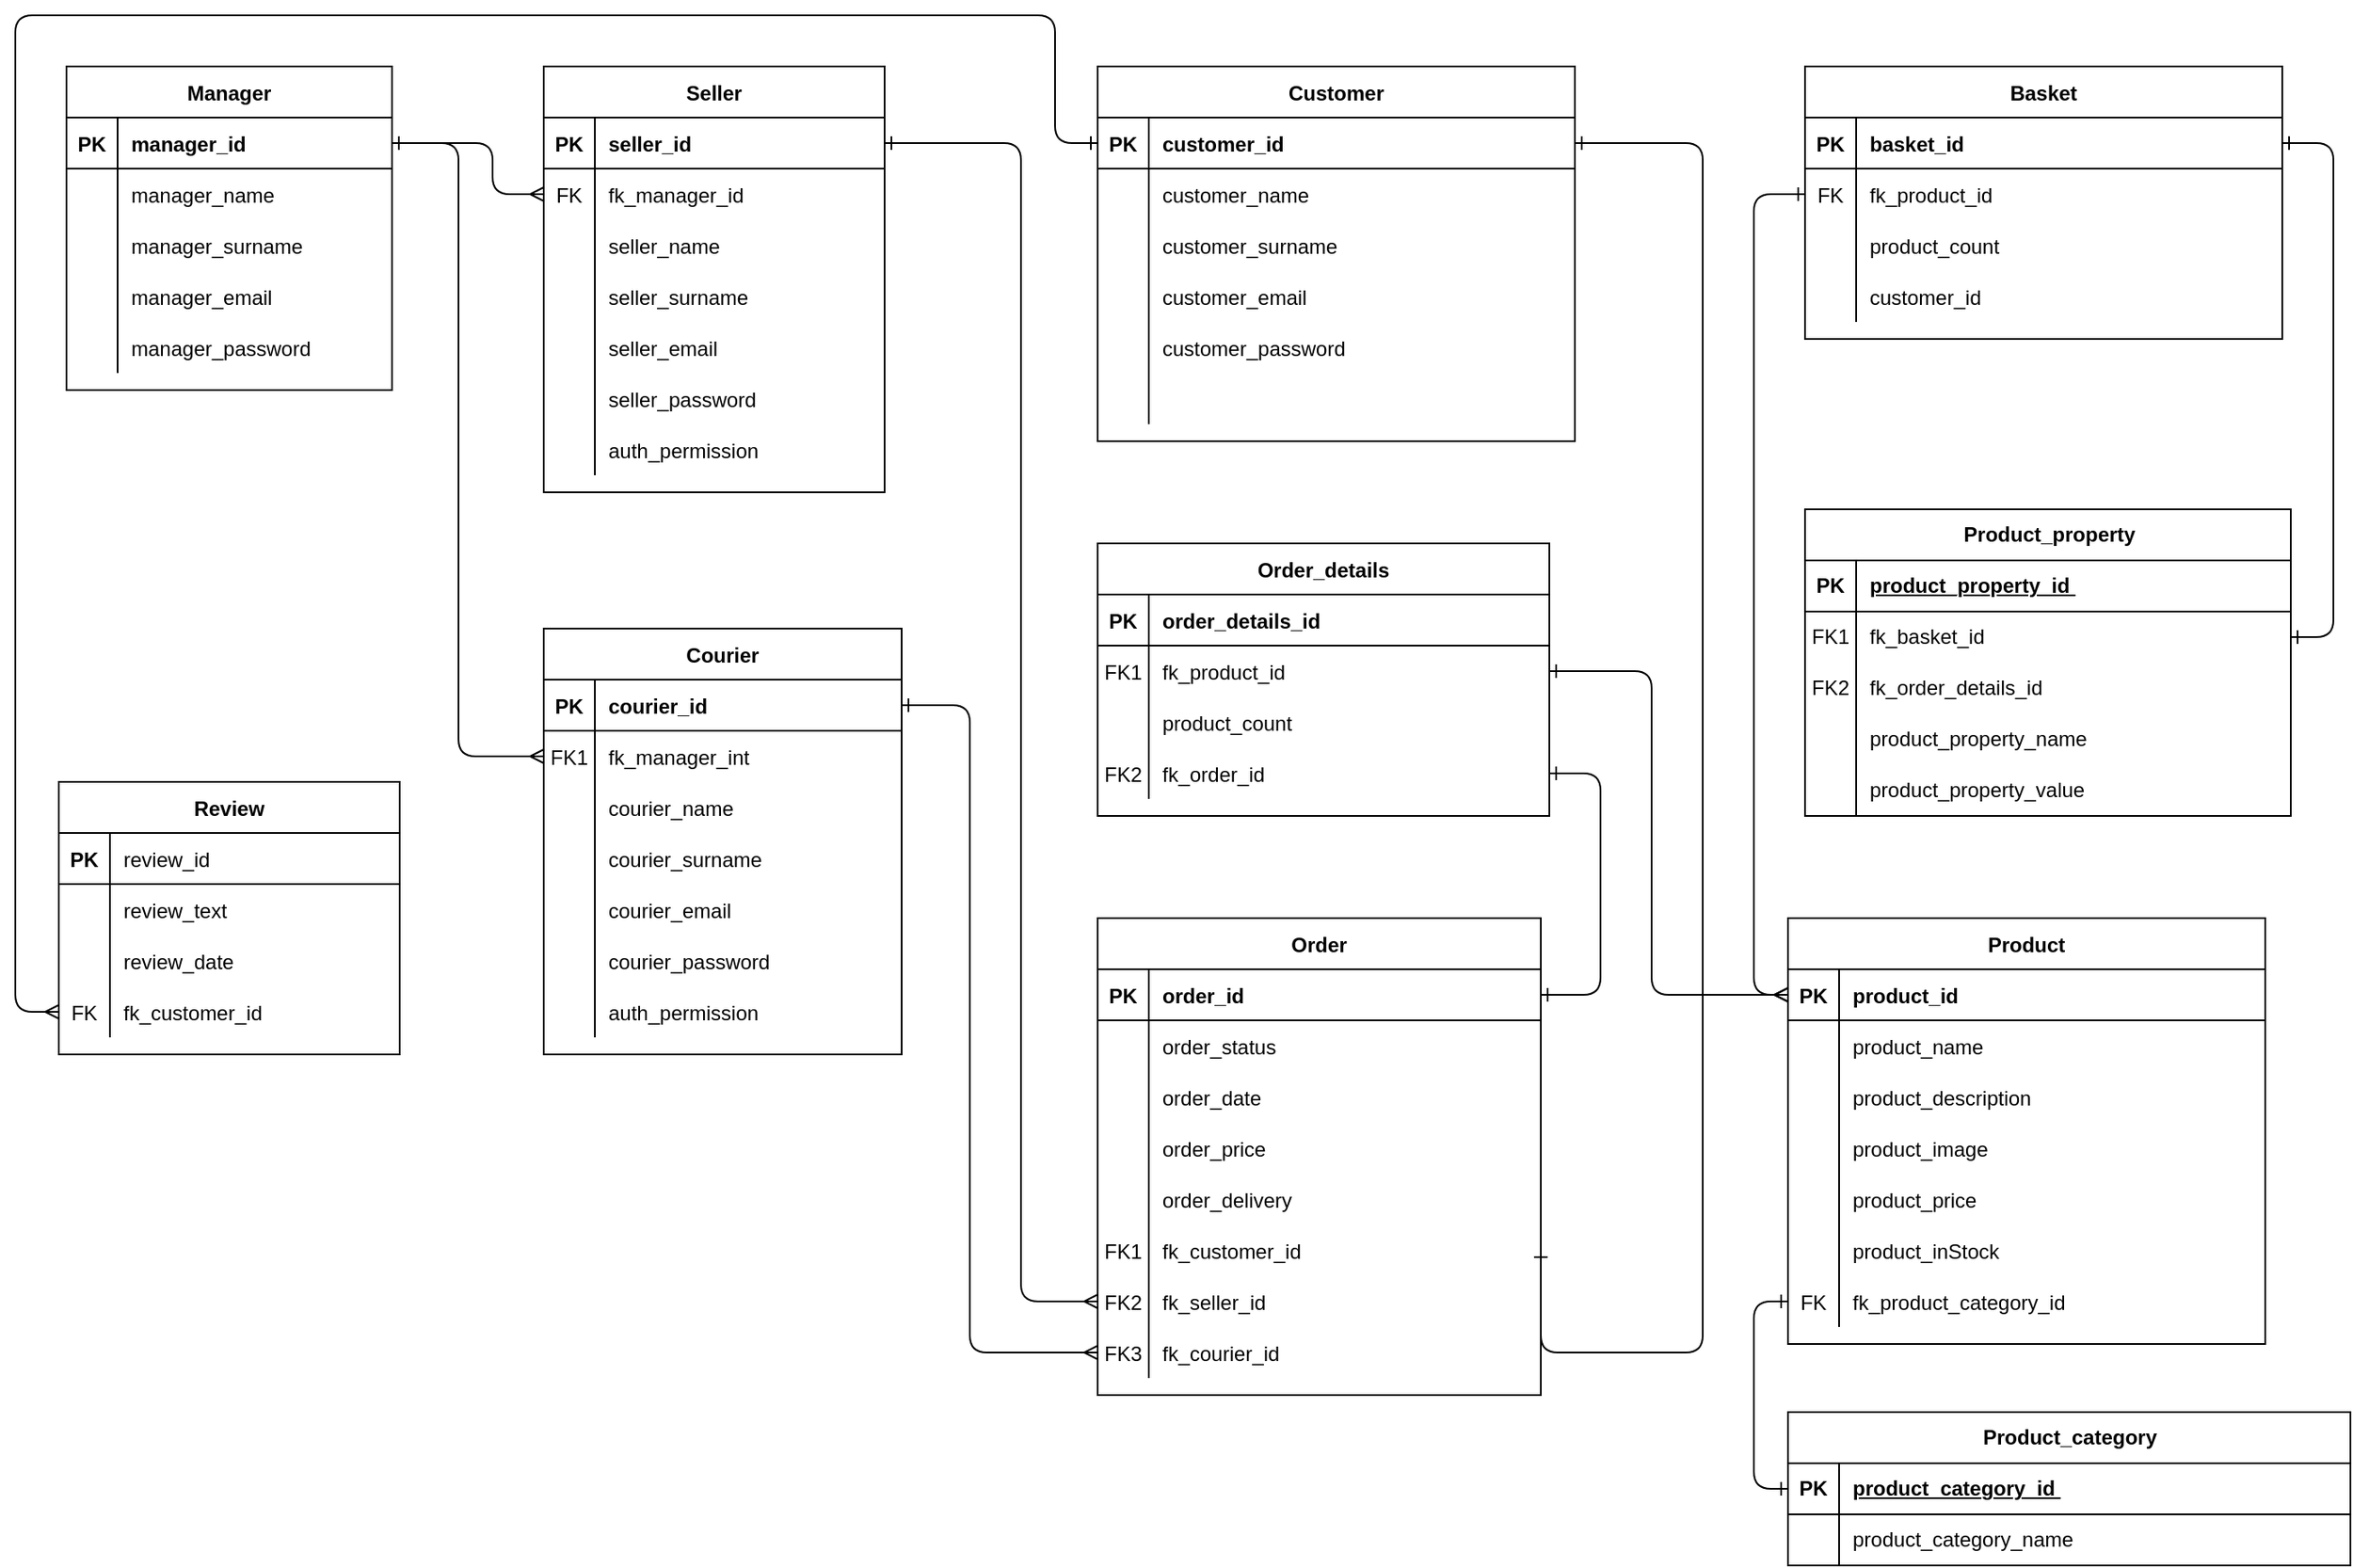 <mxfile version="23.0.2" type="device">
  <diagram name="Страница — 1" id="Pb7QSbp3rqEcJLGmNxF8">
    <mxGraphModel dx="1124" dy="533" grid="1" gridSize="10" guides="1" tooltips="1" connect="1" arrows="1" fold="1" page="0" pageScale="1" pageWidth="850" pageHeight="1100" math="0" shadow="0">
      <root>
        <mxCell id="0" />
        <mxCell id="1" parent="0" />
        <mxCell id="pcxkE6UKjHvv4e8U9Wkw-1" value="Customer" style="shape=table;startSize=30;container=1;collapsible=1;childLayout=tableLayout;fixedRows=1;rowLines=0;fontStyle=1;align=center;resizeLast=1;labelBackgroundColor=none;rounded=0;" vertex="1" parent="1">
          <mxGeometry x="405" y="200" width="280" height="220" as="geometry" />
        </mxCell>
        <mxCell id="pcxkE6UKjHvv4e8U9Wkw-2" value="" style="shape=partialRectangle;collapsible=0;dropTarget=0;pointerEvents=0;fillColor=none;points=[[0,0.5],[1,0.5]];portConstraint=eastwest;top=0;left=0;right=0;bottom=1;labelBackgroundColor=none;rounded=0;" vertex="1" parent="pcxkE6UKjHvv4e8U9Wkw-1">
          <mxGeometry y="30" width="280" height="30" as="geometry" />
        </mxCell>
        <mxCell id="pcxkE6UKjHvv4e8U9Wkw-3" value="PK" style="shape=partialRectangle;overflow=hidden;connectable=0;fillColor=none;top=0;left=0;bottom=0;right=0;fontStyle=1;labelBackgroundColor=none;rounded=0;" vertex="1" parent="pcxkE6UKjHvv4e8U9Wkw-2">
          <mxGeometry width="30" height="30" as="geometry">
            <mxRectangle width="30" height="30" as="alternateBounds" />
          </mxGeometry>
        </mxCell>
        <mxCell id="pcxkE6UKjHvv4e8U9Wkw-4" value="customer_id " style="shape=partialRectangle;overflow=hidden;connectable=0;fillColor=none;top=0;left=0;bottom=0;right=0;align=left;spacingLeft=6;fontStyle=1;labelBackgroundColor=none;rounded=0;" vertex="1" parent="pcxkE6UKjHvv4e8U9Wkw-2">
          <mxGeometry x="30" width="250" height="30" as="geometry">
            <mxRectangle width="250" height="30" as="alternateBounds" />
          </mxGeometry>
        </mxCell>
        <mxCell id="pcxkE6UKjHvv4e8U9Wkw-5" value="" style="shape=partialRectangle;collapsible=0;dropTarget=0;pointerEvents=0;fillColor=none;points=[[0,0.5],[1,0.5]];portConstraint=eastwest;top=0;left=0;right=0;bottom=0;labelBackgroundColor=none;rounded=0;" vertex="1" parent="pcxkE6UKjHvv4e8U9Wkw-1">
          <mxGeometry y="60" width="280" height="30" as="geometry" />
        </mxCell>
        <mxCell id="pcxkE6UKjHvv4e8U9Wkw-6" value="" style="shape=partialRectangle;overflow=hidden;connectable=0;fillColor=none;top=0;left=0;bottom=0;right=0;labelBackgroundColor=none;rounded=0;" vertex="1" parent="pcxkE6UKjHvv4e8U9Wkw-5">
          <mxGeometry width="30" height="30" as="geometry">
            <mxRectangle width="30" height="30" as="alternateBounds" />
          </mxGeometry>
        </mxCell>
        <mxCell id="pcxkE6UKjHvv4e8U9Wkw-7" value="customer_name " style="shape=partialRectangle;overflow=hidden;connectable=0;fillColor=none;top=0;left=0;bottom=0;right=0;align=left;spacingLeft=6;labelBackgroundColor=none;rounded=0;" vertex="1" parent="pcxkE6UKjHvv4e8U9Wkw-5">
          <mxGeometry x="30" width="250" height="30" as="geometry">
            <mxRectangle width="250" height="30" as="alternateBounds" />
          </mxGeometry>
        </mxCell>
        <mxCell id="pcxkE6UKjHvv4e8U9Wkw-264" value="" style="shape=partialRectangle;collapsible=0;dropTarget=0;pointerEvents=0;fillColor=none;points=[[0,0.5],[1,0.5]];portConstraint=eastwest;top=0;left=0;right=0;bottom=0;labelBackgroundColor=none;rounded=0;" vertex="1" parent="pcxkE6UKjHvv4e8U9Wkw-1">
          <mxGeometry y="90" width="280" height="30" as="geometry" />
        </mxCell>
        <mxCell id="pcxkE6UKjHvv4e8U9Wkw-265" value="" style="shape=partialRectangle;overflow=hidden;connectable=0;fillColor=none;top=0;left=0;bottom=0;right=0;labelBackgroundColor=none;rounded=0;" vertex="1" parent="pcxkE6UKjHvv4e8U9Wkw-264">
          <mxGeometry width="30" height="30" as="geometry">
            <mxRectangle width="30" height="30" as="alternateBounds" />
          </mxGeometry>
        </mxCell>
        <mxCell id="pcxkE6UKjHvv4e8U9Wkw-266" value="customer_surname " style="shape=partialRectangle;overflow=hidden;connectable=0;fillColor=none;top=0;left=0;bottom=0;right=0;align=left;spacingLeft=6;labelBackgroundColor=none;rounded=0;" vertex="1" parent="pcxkE6UKjHvv4e8U9Wkw-264">
          <mxGeometry x="30" width="250" height="30" as="geometry">
            <mxRectangle width="250" height="30" as="alternateBounds" />
          </mxGeometry>
        </mxCell>
        <mxCell id="pcxkE6UKjHvv4e8U9Wkw-8" value="" style="shape=partialRectangle;collapsible=0;dropTarget=0;pointerEvents=0;fillColor=none;points=[[0,0.5],[1,0.5]];portConstraint=eastwest;top=0;left=0;right=0;bottom=0;labelBackgroundColor=none;rounded=0;" vertex="1" parent="pcxkE6UKjHvv4e8U9Wkw-1">
          <mxGeometry y="120" width="280" height="30" as="geometry" />
        </mxCell>
        <mxCell id="pcxkE6UKjHvv4e8U9Wkw-9" value="" style="shape=partialRectangle;overflow=hidden;connectable=0;fillColor=none;top=0;left=0;bottom=0;right=0;labelBackgroundColor=none;rounded=0;" vertex="1" parent="pcxkE6UKjHvv4e8U9Wkw-8">
          <mxGeometry width="30" height="30" as="geometry">
            <mxRectangle width="30" height="30" as="alternateBounds" />
          </mxGeometry>
        </mxCell>
        <mxCell id="pcxkE6UKjHvv4e8U9Wkw-10" value="customer_email " style="shape=partialRectangle;overflow=hidden;connectable=0;fillColor=none;top=0;left=0;bottom=0;right=0;align=left;spacingLeft=6;labelBackgroundColor=none;rounded=0;" vertex="1" parent="pcxkE6UKjHvv4e8U9Wkw-8">
          <mxGeometry x="30" width="250" height="30" as="geometry">
            <mxRectangle width="250" height="30" as="alternateBounds" />
          </mxGeometry>
        </mxCell>
        <mxCell id="pcxkE6UKjHvv4e8U9Wkw-11" value="" style="shape=partialRectangle;collapsible=0;dropTarget=0;pointerEvents=0;fillColor=none;points=[[0,0.5],[1,0.5]];portConstraint=eastwest;top=0;left=0;right=0;bottom=0;labelBackgroundColor=none;rounded=0;" vertex="1" parent="pcxkE6UKjHvv4e8U9Wkw-1">
          <mxGeometry y="150" width="280" height="30" as="geometry" />
        </mxCell>
        <mxCell id="pcxkE6UKjHvv4e8U9Wkw-12" value="" style="shape=partialRectangle;overflow=hidden;connectable=0;fillColor=none;top=0;left=0;bottom=0;right=0;labelBackgroundColor=none;rounded=0;" vertex="1" parent="pcxkE6UKjHvv4e8U9Wkw-11">
          <mxGeometry width="30" height="30" as="geometry">
            <mxRectangle width="30" height="30" as="alternateBounds" />
          </mxGeometry>
        </mxCell>
        <mxCell id="pcxkE6UKjHvv4e8U9Wkw-13" value="customer_password" style="shape=partialRectangle;overflow=hidden;connectable=0;fillColor=none;top=0;left=0;bottom=0;right=0;align=left;spacingLeft=6;labelBackgroundColor=none;rounded=0;" vertex="1" parent="pcxkE6UKjHvv4e8U9Wkw-11">
          <mxGeometry x="30" width="250" height="30" as="geometry">
            <mxRectangle width="250" height="30" as="alternateBounds" />
          </mxGeometry>
        </mxCell>
        <mxCell id="pcxkE6UKjHvv4e8U9Wkw-270" value="" style="shape=partialRectangle;collapsible=0;dropTarget=0;pointerEvents=0;fillColor=none;points=[[0,0.5],[1,0.5]];portConstraint=eastwest;top=0;left=0;right=0;bottom=0;labelBackgroundColor=none;rounded=0;" vertex="1" parent="pcxkE6UKjHvv4e8U9Wkw-1">
          <mxGeometry y="180" width="280" height="30" as="geometry" />
        </mxCell>
        <mxCell id="pcxkE6UKjHvv4e8U9Wkw-271" value="" style="shape=partialRectangle;overflow=hidden;connectable=0;fillColor=none;top=0;left=0;bottom=0;right=0;labelBackgroundColor=none;rounded=0;" vertex="1" parent="pcxkE6UKjHvv4e8U9Wkw-270">
          <mxGeometry width="30" height="30" as="geometry">
            <mxRectangle width="30" height="30" as="alternateBounds" />
          </mxGeometry>
        </mxCell>
        <mxCell id="pcxkE6UKjHvv4e8U9Wkw-272" value=" " style="shape=partialRectangle;overflow=hidden;connectable=0;fillColor=none;top=0;left=0;bottom=0;right=0;align=left;spacingLeft=6;labelBackgroundColor=none;rounded=0;" vertex="1" parent="pcxkE6UKjHvv4e8U9Wkw-270">
          <mxGeometry x="30" width="250" height="30" as="geometry">
            <mxRectangle width="250" height="30" as="alternateBounds" />
          </mxGeometry>
        </mxCell>
        <mxCell id="pcxkE6UKjHvv4e8U9Wkw-14" value="Manager" style="shape=table;startSize=30;container=1;collapsible=1;childLayout=tableLayout;fixedRows=1;rowLines=0;fontStyle=1;align=center;resizeLast=1;labelBackgroundColor=none;rounded=0;" vertex="1" parent="1">
          <mxGeometry x="-200" y="200" width="191" height="190" as="geometry" />
        </mxCell>
        <mxCell id="pcxkE6UKjHvv4e8U9Wkw-15" value="" style="shape=partialRectangle;collapsible=0;dropTarget=0;pointerEvents=0;fillColor=none;points=[[0,0.5],[1,0.5]];portConstraint=eastwest;top=0;left=0;right=0;bottom=1;labelBackgroundColor=none;rounded=0;" vertex="1" parent="pcxkE6UKjHvv4e8U9Wkw-14">
          <mxGeometry y="30" width="191" height="30" as="geometry" />
        </mxCell>
        <mxCell id="pcxkE6UKjHvv4e8U9Wkw-16" value="PK" style="shape=partialRectangle;overflow=hidden;connectable=0;fillColor=none;top=0;left=0;bottom=0;right=0;fontStyle=1;labelBackgroundColor=none;rounded=0;" vertex="1" parent="pcxkE6UKjHvv4e8U9Wkw-15">
          <mxGeometry width="30" height="30" as="geometry">
            <mxRectangle width="30" height="30" as="alternateBounds" />
          </mxGeometry>
        </mxCell>
        <mxCell id="pcxkE6UKjHvv4e8U9Wkw-17" value="manager_id" style="shape=partialRectangle;overflow=hidden;connectable=0;fillColor=none;top=0;left=0;bottom=0;right=0;align=left;spacingLeft=6;fontStyle=1;labelBackgroundColor=none;rounded=0;" vertex="1" parent="pcxkE6UKjHvv4e8U9Wkw-15">
          <mxGeometry x="30" width="161" height="30" as="geometry">
            <mxRectangle width="161" height="30" as="alternateBounds" />
          </mxGeometry>
        </mxCell>
        <mxCell id="pcxkE6UKjHvv4e8U9Wkw-18" value="" style="shape=partialRectangle;collapsible=0;dropTarget=0;pointerEvents=0;fillColor=none;points=[[0,0.5],[1,0.5]];portConstraint=eastwest;top=0;left=0;right=0;bottom=0;labelBackgroundColor=none;rounded=0;" vertex="1" parent="pcxkE6UKjHvv4e8U9Wkw-14">
          <mxGeometry y="60" width="191" height="30" as="geometry" />
        </mxCell>
        <mxCell id="pcxkE6UKjHvv4e8U9Wkw-19" value="" style="shape=partialRectangle;overflow=hidden;connectable=0;fillColor=none;top=0;left=0;bottom=0;right=0;labelBackgroundColor=none;rounded=0;" vertex="1" parent="pcxkE6UKjHvv4e8U9Wkw-18">
          <mxGeometry width="30" height="30" as="geometry">
            <mxRectangle width="30" height="30" as="alternateBounds" />
          </mxGeometry>
        </mxCell>
        <mxCell id="pcxkE6UKjHvv4e8U9Wkw-20" value="manager_name" style="shape=partialRectangle;overflow=hidden;connectable=0;fillColor=none;top=0;left=0;bottom=0;right=0;align=left;spacingLeft=6;labelBackgroundColor=none;rounded=0;" vertex="1" parent="pcxkE6UKjHvv4e8U9Wkw-18">
          <mxGeometry x="30" width="161" height="30" as="geometry">
            <mxRectangle width="161" height="30" as="alternateBounds" />
          </mxGeometry>
        </mxCell>
        <mxCell id="pcxkE6UKjHvv4e8U9Wkw-21" value="" style="shape=partialRectangle;collapsible=0;dropTarget=0;pointerEvents=0;fillColor=none;points=[[0,0.5],[1,0.5]];portConstraint=eastwest;top=0;left=0;right=0;bottom=0;labelBackgroundColor=none;rounded=0;" vertex="1" parent="pcxkE6UKjHvv4e8U9Wkw-14">
          <mxGeometry y="90" width="191" height="30" as="geometry" />
        </mxCell>
        <mxCell id="pcxkE6UKjHvv4e8U9Wkw-22" value="" style="shape=partialRectangle;overflow=hidden;connectable=0;fillColor=none;top=0;left=0;bottom=0;right=0;labelBackgroundColor=none;rounded=0;" vertex="1" parent="pcxkE6UKjHvv4e8U9Wkw-21">
          <mxGeometry width="30" height="30" as="geometry">
            <mxRectangle width="30" height="30" as="alternateBounds" />
          </mxGeometry>
        </mxCell>
        <mxCell id="pcxkE6UKjHvv4e8U9Wkw-23" value="manager_surname " style="shape=partialRectangle;overflow=hidden;connectable=0;fillColor=none;top=0;left=0;bottom=0;right=0;align=left;spacingLeft=6;labelBackgroundColor=none;rounded=0;" vertex="1" parent="pcxkE6UKjHvv4e8U9Wkw-21">
          <mxGeometry x="30" width="161" height="30" as="geometry">
            <mxRectangle width="161" height="30" as="alternateBounds" />
          </mxGeometry>
        </mxCell>
        <mxCell id="pcxkE6UKjHvv4e8U9Wkw-237" value="" style="shape=partialRectangle;collapsible=0;dropTarget=0;pointerEvents=0;fillColor=none;points=[[0,0.5],[1,0.5]];portConstraint=eastwest;top=0;left=0;right=0;bottom=0;labelBackgroundColor=none;rounded=0;" vertex="1" parent="pcxkE6UKjHvv4e8U9Wkw-14">
          <mxGeometry y="120" width="191" height="30" as="geometry" />
        </mxCell>
        <mxCell id="pcxkE6UKjHvv4e8U9Wkw-238" value="" style="shape=partialRectangle;overflow=hidden;connectable=0;fillColor=none;top=0;left=0;bottom=0;right=0;labelBackgroundColor=none;rounded=0;" vertex="1" parent="pcxkE6UKjHvv4e8U9Wkw-237">
          <mxGeometry width="30" height="30" as="geometry">
            <mxRectangle width="30" height="30" as="alternateBounds" />
          </mxGeometry>
        </mxCell>
        <mxCell id="pcxkE6UKjHvv4e8U9Wkw-239" value="manager_email " style="shape=partialRectangle;overflow=hidden;connectable=0;fillColor=none;top=0;left=0;bottom=0;right=0;align=left;spacingLeft=6;labelBackgroundColor=none;rounded=0;" vertex="1" parent="pcxkE6UKjHvv4e8U9Wkw-237">
          <mxGeometry x="30" width="161" height="30" as="geometry">
            <mxRectangle width="161" height="30" as="alternateBounds" />
          </mxGeometry>
        </mxCell>
        <mxCell id="pcxkE6UKjHvv4e8U9Wkw-240" value="" style="shape=partialRectangle;collapsible=0;dropTarget=0;pointerEvents=0;fillColor=none;points=[[0,0.5],[1,0.5]];portConstraint=eastwest;top=0;left=0;right=0;bottom=0;labelBackgroundColor=none;rounded=0;" vertex="1" parent="pcxkE6UKjHvv4e8U9Wkw-14">
          <mxGeometry y="150" width="191" height="30" as="geometry" />
        </mxCell>
        <mxCell id="pcxkE6UKjHvv4e8U9Wkw-241" value="" style="shape=partialRectangle;overflow=hidden;connectable=0;fillColor=none;top=0;left=0;bottom=0;right=0;labelBackgroundColor=none;rounded=0;" vertex="1" parent="pcxkE6UKjHvv4e8U9Wkw-240">
          <mxGeometry width="30" height="30" as="geometry">
            <mxRectangle width="30" height="30" as="alternateBounds" />
          </mxGeometry>
        </mxCell>
        <mxCell id="pcxkE6UKjHvv4e8U9Wkw-242" value="manager_password " style="shape=partialRectangle;overflow=hidden;connectable=0;fillColor=none;top=0;left=0;bottom=0;right=0;align=left;spacingLeft=6;labelBackgroundColor=none;rounded=0;" vertex="1" parent="pcxkE6UKjHvv4e8U9Wkw-240">
          <mxGeometry x="30" width="161" height="30" as="geometry">
            <mxRectangle width="161" height="30" as="alternateBounds" />
          </mxGeometry>
        </mxCell>
        <mxCell id="pcxkE6UKjHvv4e8U9Wkw-24" value="Seller" style="shape=table;startSize=30;container=1;collapsible=1;childLayout=tableLayout;fixedRows=1;rowLines=0;fontStyle=1;align=center;resizeLast=1;labelBackgroundColor=none;rounded=0;" vertex="1" parent="1">
          <mxGeometry x="80" y="200" width="200" height="250" as="geometry" />
        </mxCell>
        <mxCell id="pcxkE6UKjHvv4e8U9Wkw-25" value="" style="shape=partialRectangle;collapsible=0;dropTarget=0;pointerEvents=0;fillColor=none;points=[[0,0.5],[1,0.5]];portConstraint=eastwest;top=0;left=0;right=0;bottom=1;labelBackgroundColor=none;rounded=0;" vertex="1" parent="pcxkE6UKjHvv4e8U9Wkw-24">
          <mxGeometry y="30" width="200" height="30" as="geometry" />
        </mxCell>
        <mxCell id="pcxkE6UKjHvv4e8U9Wkw-26" value="PK" style="shape=partialRectangle;overflow=hidden;connectable=0;fillColor=none;top=0;left=0;bottom=0;right=0;fontStyle=1;labelBackgroundColor=none;rounded=0;" vertex="1" parent="pcxkE6UKjHvv4e8U9Wkw-25">
          <mxGeometry width="30" height="30" as="geometry">
            <mxRectangle width="30" height="30" as="alternateBounds" />
          </mxGeometry>
        </mxCell>
        <mxCell id="pcxkE6UKjHvv4e8U9Wkw-27" value="seller_id " style="shape=partialRectangle;overflow=hidden;connectable=0;fillColor=none;top=0;left=0;bottom=0;right=0;align=left;spacingLeft=6;fontStyle=1;labelBackgroundColor=none;rounded=0;" vertex="1" parent="pcxkE6UKjHvv4e8U9Wkw-25">
          <mxGeometry x="30" width="170" height="30" as="geometry">
            <mxRectangle width="170" height="30" as="alternateBounds" />
          </mxGeometry>
        </mxCell>
        <mxCell id="pcxkE6UKjHvv4e8U9Wkw-28" value="" style="shape=partialRectangle;collapsible=0;dropTarget=0;pointerEvents=0;fillColor=none;points=[[0,0.5],[1,0.5]];portConstraint=eastwest;top=0;left=0;right=0;bottom=0;labelBackgroundColor=none;rounded=0;" vertex="1" parent="pcxkE6UKjHvv4e8U9Wkw-24">
          <mxGeometry y="60" width="200" height="30" as="geometry" />
        </mxCell>
        <mxCell id="pcxkE6UKjHvv4e8U9Wkw-29" value="FK" style="shape=partialRectangle;overflow=hidden;connectable=0;fillColor=none;top=0;left=0;bottom=0;right=0;labelBackgroundColor=none;rounded=0;" vertex="1" parent="pcxkE6UKjHvv4e8U9Wkw-28">
          <mxGeometry width="30" height="30" as="geometry">
            <mxRectangle width="30" height="30" as="alternateBounds" />
          </mxGeometry>
        </mxCell>
        <mxCell id="pcxkE6UKjHvv4e8U9Wkw-30" value="fk_manager_id " style="shape=partialRectangle;overflow=hidden;connectable=0;fillColor=none;top=0;left=0;bottom=0;right=0;align=left;spacingLeft=6;labelBackgroundColor=none;rounded=0;" vertex="1" parent="pcxkE6UKjHvv4e8U9Wkw-28">
          <mxGeometry x="30" width="170" height="30" as="geometry">
            <mxRectangle width="170" height="30" as="alternateBounds" />
          </mxGeometry>
        </mxCell>
        <mxCell id="pcxkE6UKjHvv4e8U9Wkw-31" value="" style="shape=partialRectangle;collapsible=0;dropTarget=0;pointerEvents=0;fillColor=none;points=[[0,0.5],[1,0.5]];portConstraint=eastwest;top=0;left=0;right=0;bottom=0;labelBackgroundColor=none;rounded=0;" vertex="1" parent="pcxkE6UKjHvv4e8U9Wkw-24">
          <mxGeometry y="90" width="200" height="30" as="geometry" />
        </mxCell>
        <mxCell id="pcxkE6UKjHvv4e8U9Wkw-32" value="" style="shape=partialRectangle;overflow=hidden;connectable=0;fillColor=none;top=0;left=0;bottom=0;right=0;labelBackgroundColor=none;rounded=0;" vertex="1" parent="pcxkE6UKjHvv4e8U9Wkw-31">
          <mxGeometry width="30" height="30" as="geometry">
            <mxRectangle width="30" height="30" as="alternateBounds" />
          </mxGeometry>
        </mxCell>
        <mxCell id="pcxkE6UKjHvv4e8U9Wkw-33" value="seller_name " style="shape=partialRectangle;overflow=hidden;connectable=0;fillColor=none;top=0;left=0;bottom=0;right=0;align=left;spacingLeft=6;labelBackgroundColor=none;rounded=0;" vertex="1" parent="pcxkE6UKjHvv4e8U9Wkw-31">
          <mxGeometry x="30" width="170" height="30" as="geometry">
            <mxRectangle width="170" height="30" as="alternateBounds" />
          </mxGeometry>
        </mxCell>
        <mxCell id="pcxkE6UKjHvv4e8U9Wkw-34" value="" style="shape=partialRectangle;collapsible=0;dropTarget=0;pointerEvents=0;fillColor=none;points=[[0,0.5],[1,0.5]];portConstraint=eastwest;top=0;left=0;right=0;bottom=0;labelBackgroundColor=none;rounded=0;" vertex="1" parent="pcxkE6UKjHvv4e8U9Wkw-24">
          <mxGeometry y="120" width="200" height="30" as="geometry" />
        </mxCell>
        <mxCell id="pcxkE6UKjHvv4e8U9Wkw-35" value="" style="shape=partialRectangle;overflow=hidden;connectable=0;fillColor=none;top=0;left=0;bottom=0;right=0;labelBackgroundColor=none;rounded=0;" vertex="1" parent="pcxkE6UKjHvv4e8U9Wkw-34">
          <mxGeometry width="30" height="30" as="geometry">
            <mxRectangle width="30" height="30" as="alternateBounds" />
          </mxGeometry>
        </mxCell>
        <mxCell id="pcxkE6UKjHvv4e8U9Wkw-36" value="seller_surname " style="shape=partialRectangle;overflow=hidden;connectable=0;fillColor=none;top=0;left=0;bottom=0;right=0;align=left;spacingLeft=6;labelBackgroundColor=none;rounded=0;" vertex="1" parent="pcxkE6UKjHvv4e8U9Wkw-34">
          <mxGeometry x="30" width="170" height="30" as="geometry">
            <mxRectangle width="170" height="30" as="alternateBounds" />
          </mxGeometry>
        </mxCell>
        <mxCell id="pcxkE6UKjHvv4e8U9Wkw-246" value="" style="shape=partialRectangle;collapsible=0;dropTarget=0;pointerEvents=0;fillColor=none;points=[[0,0.5],[1,0.5]];portConstraint=eastwest;top=0;left=0;right=0;bottom=0;labelBackgroundColor=none;rounded=0;" vertex="1" parent="pcxkE6UKjHvv4e8U9Wkw-24">
          <mxGeometry y="150" width="200" height="30" as="geometry" />
        </mxCell>
        <mxCell id="pcxkE6UKjHvv4e8U9Wkw-247" value="" style="shape=partialRectangle;overflow=hidden;connectable=0;fillColor=none;top=0;left=0;bottom=0;right=0;labelBackgroundColor=none;rounded=0;" vertex="1" parent="pcxkE6UKjHvv4e8U9Wkw-246">
          <mxGeometry width="30" height="30" as="geometry">
            <mxRectangle width="30" height="30" as="alternateBounds" />
          </mxGeometry>
        </mxCell>
        <mxCell id="pcxkE6UKjHvv4e8U9Wkw-248" value="seller_email " style="shape=partialRectangle;overflow=hidden;connectable=0;fillColor=none;top=0;left=0;bottom=0;right=0;align=left;spacingLeft=6;labelBackgroundColor=none;rounded=0;" vertex="1" parent="pcxkE6UKjHvv4e8U9Wkw-246">
          <mxGeometry x="30" width="170" height="30" as="geometry">
            <mxRectangle width="170" height="30" as="alternateBounds" />
          </mxGeometry>
        </mxCell>
        <mxCell id="pcxkE6UKjHvv4e8U9Wkw-249" value="" style="shape=partialRectangle;collapsible=0;dropTarget=0;pointerEvents=0;fillColor=none;points=[[0,0.5],[1,0.5]];portConstraint=eastwest;top=0;left=0;right=0;bottom=0;labelBackgroundColor=none;rounded=0;" vertex="1" parent="pcxkE6UKjHvv4e8U9Wkw-24">
          <mxGeometry y="180" width="200" height="30" as="geometry" />
        </mxCell>
        <mxCell id="pcxkE6UKjHvv4e8U9Wkw-250" value="" style="shape=partialRectangle;overflow=hidden;connectable=0;fillColor=none;top=0;left=0;bottom=0;right=0;labelBackgroundColor=none;rounded=0;" vertex="1" parent="pcxkE6UKjHvv4e8U9Wkw-249">
          <mxGeometry width="30" height="30" as="geometry">
            <mxRectangle width="30" height="30" as="alternateBounds" />
          </mxGeometry>
        </mxCell>
        <mxCell id="pcxkE6UKjHvv4e8U9Wkw-251" value="seller_password" style="shape=partialRectangle;overflow=hidden;connectable=0;fillColor=none;top=0;left=0;bottom=0;right=0;align=left;spacingLeft=6;labelBackgroundColor=none;rounded=0;" vertex="1" parent="pcxkE6UKjHvv4e8U9Wkw-249">
          <mxGeometry x="30" width="170" height="30" as="geometry">
            <mxRectangle width="170" height="30" as="alternateBounds" />
          </mxGeometry>
        </mxCell>
        <mxCell id="pcxkE6UKjHvv4e8U9Wkw-252" value="" style="shape=partialRectangle;collapsible=0;dropTarget=0;pointerEvents=0;fillColor=none;points=[[0,0.5],[1,0.5]];portConstraint=eastwest;top=0;left=0;right=0;bottom=0;labelBackgroundColor=none;rounded=0;" vertex="1" parent="pcxkE6UKjHvv4e8U9Wkw-24">
          <mxGeometry y="210" width="200" height="30" as="geometry" />
        </mxCell>
        <mxCell id="pcxkE6UKjHvv4e8U9Wkw-253" value="" style="shape=partialRectangle;overflow=hidden;connectable=0;fillColor=none;top=0;left=0;bottom=0;right=0;labelBackgroundColor=none;rounded=0;" vertex="1" parent="pcxkE6UKjHvv4e8U9Wkw-252">
          <mxGeometry width="30" height="30" as="geometry">
            <mxRectangle width="30" height="30" as="alternateBounds" />
          </mxGeometry>
        </mxCell>
        <mxCell id="pcxkE6UKjHvv4e8U9Wkw-254" value="auth_permission" style="shape=partialRectangle;overflow=hidden;connectable=0;fillColor=none;top=0;left=0;bottom=0;right=0;align=left;spacingLeft=6;labelBackgroundColor=none;rounded=0;" vertex="1" parent="pcxkE6UKjHvv4e8U9Wkw-252">
          <mxGeometry x="30" width="170" height="30" as="geometry">
            <mxRectangle width="170" height="30" as="alternateBounds" />
          </mxGeometry>
        </mxCell>
        <mxCell id="pcxkE6UKjHvv4e8U9Wkw-37" value="" style="endArrow=ERmany;startArrow=ERone;endFill=0;startFill=0;exitX=1;exitY=0.5;exitDx=0;exitDy=0;labelBackgroundColor=none;fontColor=default;edgeStyle=orthogonalEdgeStyle;elbow=vertical;rounded=1;" edge="1" parent="1" source="pcxkE6UKjHvv4e8U9Wkw-15" target="pcxkE6UKjHvv4e8U9Wkw-28">
          <mxGeometry width="100" height="100" relative="1" as="geometry">
            <mxPoint x="50" y="270" as="sourcePoint" />
            <mxPoint x="140" y="300" as="targetPoint" />
            <Array as="points">
              <mxPoint x="50" y="245" />
              <mxPoint x="50" y="275" />
            </Array>
          </mxGeometry>
        </mxCell>
        <mxCell id="pcxkE6UKjHvv4e8U9Wkw-38" value="Courier" style="shape=table;startSize=30;container=1;collapsible=1;childLayout=tableLayout;fixedRows=1;rowLines=0;fontStyle=1;align=center;resizeLast=1;labelBackgroundColor=none;rounded=0;" vertex="1" parent="1">
          <mxGeometry x="80" y="530" width="210" height="250" as="geometry" />
        </mxCell>
        <mxCell id="pcxkE6UKjHvv4e8U9Wkw-39" value="" style="shape=partialRectangle;collapsible=0;dropTarget=0;pointerEvents=0;fillColor=none;points=[[0,0.5],[1,0.5]];portConstraint=eastwest;top=0;left=0;right=0;bottom=1;labelBackgroundColor=none;rounded=0;" vertex="1" parent="pcxkE6UKjHvv4e8U9Wkw-38">
          <mxGeometry y="30" width="210" height="30" as="geometry" />
        </mxCell>
        <mxCell id="pcxkE6UKjHvv4e8U9Wkw-40" value="PK" style="shape=partialRectangle;overflow=hidden;connectable=0;fillColor=none;top=0;left=0;bottom=0;right=0;fontStyle=1;labelBackgroundColor=none;rounded=0;" vertex="1" parent="pcxkE6UKjHvv4e8U9Wkw-39">
          <mxGeometry width="30" height="30" as="geometry">
            <mxRectangle width="30" height="30" as="alternateBounds" />
          </mxGeometry>
        </mxCell>
        <mxCell id="pcxkE6UKjHvv4e8U9Wkw-41" value="сourier_id " style="shape=partialRectangle;overflow=hidden;connectable=0;fillColor=none;top=0;left=0;bottom=0;right=0;align=left;spacingLeft=6;fontStyle=1;labelBackgroundColor=none;rounded=0;" vertex="1" parent="pcxkE6UKjHvv4e8U9Wkw-39">
          <mxGeometry x="30" width="180" height="30" as="geometry">
            <mxRectangle width="180" height="30" as="alternateBounds" />
          </mxGeometry>
        </mxCell>
        <mxCell id="pcxkE6UKjHvv4e8U9Wkw-42" value="" style="shape=partialRectangle;collapsible=0;dropTarget=0;pointerEvents=0;fillColor=none;points=[[0,0.5],[1,0.5]];portConstraint=eastwest;top=0;left=0;right=0;bottom=0;labelBackgroundColor=none;rounded=0;" vertex="1" parent="pcxkE6UKjHvv4e8U9Wkw-38">
          <mxGeometry y="60" width="210" height="30" as="geometry" />
        </mxCell>
        <mxCell id="pcxkE6UKjHvv4e8U9Wkw-43" value="FK1" style="shape=partialRectangle;overflow=hidden;connectable=0;fillColor=none;top=0;left=0;bottom=0;right=0;labelBackgroundColor=none;rounded=0;" vertex="1" parent="pcxkE6UKjHvv4e8U9Wkw-42">
          <mxGeometry width="30" height="30" as="geometry">
            <mxRectangle width="30" height="30" as="alternateBounds" />
          </mxGeometry>
        </mxCell>
        <mxCell id="pcxkE6UKjHvv4e8U9Wkw-44" value="fk_manager_int " style="shape=partialRectangle;overflow=hidden;connectable=0;fillColor=none;top=0;left=0;bottom=0;right=0;align=left;spacingLeft=6;labelBackgroundColor=none;rounded=0;" vertex="1" parent="pcxkE6UKjHvv4e8U9Wkw-42">
          <mxGeometry x="30" width="180" height="30" as="geometry">
            <mxRectangle width="180" height="30" as="alternateBounds" />
          </mxGeometry>
        </mxCell>
        <mxCell id="pcxkE6UKjHvv4e8U9Wkw-45" value="" style="shape=partialRectangle;collapsible=0;dropTarget=0;pointerEvents=0;fillColor=none;points=[[0,0.5],[1,0.5]];portConstraint=eastwest;top=0;left=0;right=0;bottom=0;labelBackgroundColor=none;rounded=0;" vertex="1" parent="pcxkE6UKjHvv4e8U9Wkw-38">
          <mxGeometry y="90" width="210" height="30" as="geometry" />
        </mxCell>
        <mxCell id="pcxkE6UKjHvv4e8U9Wkw-46" value="" style="shape=partialRectangle;overflow=hidden;connectable=0;fillColor=none;top=0;left=0;bottom=0;right=0;labelBackgroundColor=none;rounded=0;" vertex="1" parent="pcxkE6UKjHvv4e8U9Wkw-45">
          <mxGeometry width="30" height="30" as="geometry">
            <mxRectangle width="30" height="30" as="alternateBounds" />
          </mxGeometry>
        </mxCell>
        <mxCell id="pcxkE6UKjHvv4e8U9Wkw-47" value="сourier_name " style="shape=partialRectangle;overflow=hidden;connectable=0;fillColor=none;top=0;left=0;bottom=0;right=0;align=left;spacingLeft=6;labelBackgroundColor=none;rounded=0;" vertex="1" parent="pcxkE6UKjHvv4e8U9Wkw-45">
          <mxGeometry x="30" width="180" height="30" as="geometry">
            <mxRectangle width="180" height="30" as="alternateBounds" />
          </mxGeometry>
        </mxCell>
        <mxCell id="pcxkE6UKjHvv4e8U9Wkw-48" value="" style="shape=partialRectangle;collapsible=0;dropTarget=0;pointerEvents=0;fillColor=none;points=[[0,0.5],[1,0.5]];portConstraint=eastwest;top=0;left=0;right=0;bottom=0;labelBackgroundColor=none;rounded=0;" vertex="1" parent="pcxkE6UKjHvv4e8U9Wkw-38">
          <mxGeometry y="120" width="210" height="30" as="geometry" />
        </mxCell>
        <mxCell id="pcxkE6UKjHvv4e8U9Wkw-49" value="" style="shape=partialRectangle;overflow=hidden;connectable=0;fillColor=none;top=0;left=0;bottom=0;right=0;labelBackgroundColor=none;rounded=0;" vertex="1" parent="pcxkE6UKjHvv4e8U9Wkw-48">
          <mxGeometry width="30" height="30" as="geometry">
            <mxRectangle width="30" height="30" as="alternateBounds" />
          </mxGeometry>
        </mxCell>
        <mxCell id="pcxkE6UKjHvv4e8U9Wkw-50" value="сourier_surname " style="shape=partialRectangle;overflow=hidden;connectable=0;fillColor=none;top=0;left=0;bottom=0;right=0;align=left;spacingLeft=6;labelBackgroundColor=none;rounded=0;" vertex="1" parent="pcxkE6UKjHvv4e8U9Wkw-48">
          <mxGeometry x="30" width="180" height="30" as="geometry">
            <mxRectangle width="180" height="30" as="alternateBounds" />
          </mxGeometry>
        </mxCell>
        <mxCell id="pcxkE6UKjHvv4e8U9Wkw-255" value="" style="shape=partialRectangle;collapsible=0;dropTarget=0;pointerEvents=0;fillColor=none;points=[[0,0.5],[1,0.5]];portConstraint=eastwest;top=0;left=0;right=0;bottom=0;labelBackgroundColor=none;rounded=0;" vertex="1" parent="pcxkE6UKjHvv4e8U9Wkw-38">
          <mxGeometry y="150" width="210" height="30" as="geometry" />
        </mxCell>
        <mxCell id="pcxkE6UKjHvv4e8U9Wkw-256" value="" style="shape=partialRectangle;overflow=hidden;connectable=0;fillColor=none;top=0;left=0;bottom=0;right=0;labelBackgroundColor=none;rounded=0;" vertex="1" parent="pcxkE6UKjHvv4e8U9Wkw-255">
          <mxGeometry width="30" height="30" as="geometry">
            <mxRectangle width="30" height="30" as="alternateBounds" />
          </mxGeometry>
        </mxCell>
        <mxCell id="pcxkE6UKjHvv4e8U9Wkw-257" value="courier_email" style="shape=partialRectangle;overflow=hidden;connectable=0;fillColor=none;top=0;left=0;bottom=0;right=0;align=left;spacingLeft=6;labelBackgroundColor=none;rounded=0;" vertex="1" parent="pcxkE6UKjHvv4e8U9Wkw-255">
          <mxGeometry x="30" width="180" height="30" as="geometry">
            <mxRectangle width="180" height="30" as="alternateBounds" />
          </mxGeometry>
        </mxCell>
        <mxCell id="pcxkE6UKjHvv4e8U9Wkw-258" value="" style="shape=partialRectangle;collapsible=0;dropTarget=0;pointerEvents=0;fillColor=none;points=[[0,0.5],[1,0.5]];portConstraint=eastwest;top=0;left=0;right=0;bottom=0;labelBackgroundColor=none;rounded=0;" vertex="1" parent="pcxkE6UKjHvv4e8U9Wkw-38">
          <mxGeometry y="180" width="210" height="30" as="geometry" />
        </mxCell>
        <mxCell id="pcxkE6UKjHvv4e8U9Wkw-259" value="" style="shape=partialRectangle;overflow=hidden;connectable=0;fillColor=none;top=0;left=0;bottom=0;right=0;labelBackgroundColor=none;rounded=0;" vertex="1" parent="pcxkE6UKjHvv4e8U9Wkw-258">
          <mxGeometry width="30" height="30" as="geometry">
            <mxRectangle width="30" height="30" as="alternateBounds" />
          </mxGeometry>
        </mxCell>
        <mxCell id="pcxkE6UKjHvv4e8U9Wkw-260" value="courier_password" style="shape=partialRectangle;overflow=hidden;connectable=0;fillColor=none;top=0;left=0;bottom=0;right=0;align=left;spacingLeft=6;labelBackgroundColor=none;rounded=0;" vertex="1" parent="pcxkE6UKjHvv4e8U9Wkw-258">
          <mxGeometry x="30" width="180" height="30" as="geometry">
            <mxRectangle width="180" height="30" as="alternateBounds" />
          </mxGeometry>
        </mxCell>
        <mxCell id="pcxkE6UKjHvv4e8U9Wkw-261" value="" style="shape=partialRectangle;collapsible=0;dropTarget=0;pointerEvents=0;fillColor=none;points=[[0,0.5],[1,0.5]];portConstraint=eastwest;top=0;left=0;right=0;bottom=0;labelBackgroundColor=none;rounded=0;" vertex="1" parent="pcxkE6UKjHvv4e8U9Wkw-38">
          <mxGeometry y="210" width="210" height="30" as="geometry" />
        </mxCell>
        <mxCell id="pcxkE6UKjHvv4e8U9Wkw-262" value="" style="shape=partialRectangle;overflow=hidden;connectable=0;fillColor=none;top=0;left=0;bottom=0;right=0;labelBackgroundColor=none;rounded=0;" vertex="1" parent="pcxkE6UKjHvv4e8U9Wkw-261">
          <mxGeometry width="30" height="30" as="geometry">
            <mxRectangle width="30" height="30" as="alternateBounds" />
          </mxGeometry>
        </mxCell>
        <mxCell id="pcxkE6UKjHvv4e8U9Wkw-263" value="auth_permission" style="shape=partialRectangle;overflow=hidden;connectable=0;fillColor=none;top=0;left=0;bottom=0;right=0;align=left;spacingLeft=6;labelBackgroundColor=none;rounded=0;" vertex="1" parent="pcxkE6UKjHvv4e8U9Wkw-261">
          <mxGeometry x="30" width="180" height="30" as="geometry">
            <mxRectangle width="180" height="30" as="alternateBounds" />
          </mxGeometry>
        </mxCell>
        <mxCell id="pcxkE6UKjHvv4e8U9Wkw-54" value="" style="edgeStyle=elbowEdgeStyle;endArrow=ERmany;startArrow=ERone;endFill=0;startFill=0;exitX=1;exitY=0.5;exitDx=0;exitDy=0;labelBackgroundColor=none;fontColor=default;rounded=1;curved=0;" edge="1" parent="1" source="pcxkE6UKjHvv4e8U9Wkw-15" target="pcxkE6UKjHvv4e8U9Wkw-42">
          <mxGeometry width="100" height="100" relative="1" as="geometry">
            <mxPoint x="40" y="255" as="sourcePoint" />
            <mxPoint x="130" y="285" as="targetPoint" />
            <Array as="points">
              <mxPoint x="30" y="430" />
            </Array>
          </mxGeometry>
        </mxCell>
        <mxCell id="pcxkE6UKjHvv4e8U9Wkw-55" value="Basket" style="shape=table;startSize=30;container=1;collapsible=1;childLayout=tableLayout;fixedRows=1;rowLines=0;fontStyle=1;align=center;resizeLast=1;labelBackgroundColor=none;rounded=0;" vertex="1" parent="1">
          <mxGeometry x="820" y="200" width="280" height="160" as="geometry" />
        </mxCell>
        <mxCell id="pcxkE6UKjHvv4e8U9Wkw-56" value="" style="shape=partialRectangle;collapsible=0;dropTarget=0;pointerEvents=0;fillColor=none;points=[[0,0.5],[1,0.5]];portConstraint=eastwest;top=0;left=0;right=0;bottom=1;labelBackgroundColor=none;rounded=0;" vertex="1" parent="pcxkE6UKjHvv4e8U9Wkw-55">
          <mxGeometry y="30" width="280" height="30" as="geometry" />
        </mxCell>
        <mxCell id="pcxkE6UKjHvv4e8U9Wkw-57" value="PK" style="shape=partialRectangle;overflow=hidden;connectable=0;fillColor=none;top=0;left=0;bottom=0;right=0;fontStyle=1;labelBackgroundColor=none;rounded=0;" vertex="1" parent="pcxkE6UKjHvv4e8U9Wkw-56">
          <mxGeometry width="30" height="30" as="geometry">
            <mxRectangle width="30" height="30" as="alternateBounds" />
          </mxGeometry>
        </mxCell>
        <mxCell id="pcxkE6UKjHvv4e8U9Wkw-58" value="basket_id" style="shape=partialRectangle;overflow=hidden;connectable=0;fillColor=none;top=0;left=0;bottom=0;right=0;align=left;spacingLeft=6;fontStyle=1;labelBackgroundColor=none;rounded=0;" vertex="1" parent="pcxkE6UKjHvv4e8U9Wkw-56">
          <mxGeometry x="30" width="250" height="30" as="geometry">
            <mxRectangle width="250" height="30" as="alternateBounds" />
          </mxGeometry>
        </mxCell>
        <mxCell id="pcxkE6UKjHvv4e8U9Wkw-59" value="" style="shape=partialRectangle;collapsible=0;dropTarget=0;pointerEvents=0;fillColor=none;points=[[0,0.5],[1,0.5]];portConstraint=eastwest;top=0;left=0;right=0;bottom=0;labelBackgroundColor=none;rounded=0;" vertex="1" parent="pcxkE6UKjHvv4e8U9Wkw-55">
          <mxGeometry y="60" width="280" height="30" as="geometry" />
        </mxCell>
        <mxCell id="pcxkE6UKjHvv4e8U9Wkw-60" value="FK" style="shape=partialRectangle;overflow=hidden;connectable=0;fillColor=none;top=0;left=0;bottom=0;right=0;labelBackgroundColor=none;rounded=0;" vertex="1" parent="pcxkE6UKjHvv4e8U9Wkw-59">
          <mxGeometry width="30" height="30" as="geometry">
            <mxRectangle width="30" height="30" as="alternateBounds" />
          </mxGeometry>
        </mxCell>
        <mxCell id="pcxkE6UKjHvv4e8U9Wkw-61" value="fk_product_id " style="shape=partialRectangle;overflow=hidden;connectable=0;fillColor=none;top=0;left=0;bottom=0;right=0;align=left;spacingLeft=6;labelBackgroundColor=none;rounded=0;" vertex="1" parent="pcxkE6UKjHvv4e8U9Wkw-59">
          <mxGeometry x="30" width="250" height="30" as="geometry">
            <mxRectangle width="250" height="30" as="alternateBounds" />
          </mxGeometry>
        </mxCell>
        <mxCell id="pcxkE6UKjHvv4e8U9Wkw-65" value="" style="shape=partialRectangle;collapsible=0;dropTarget=0;pointerEvents=0;fillColor=none;points=[[0,0.5],[1,0.5]];portConstraint=eastwest;top=0;left=0;right=0;bottom=0;labelBackgroundColor=none;rounded=0;" vertex="1" parent="pcxkE6UKjHvv4e8U9Wkw-55">
          <mxGeometry y="90" width="280" height="30" as="geometry" />
        </mxCell>
        <mxCell id="pcxkE6UKjHvv4e8U9Wkw-66" value="" style="shape=partialRectangle;overflow=hidden;connectable=0;fillColor=none;top=0;left=0;bottom=0;right=0;labelBackgroundColor=none;rounded=0;" vertex="1" parent="pcxkE6UKjHvv4e8U9Wkw-65">
          <mxGeometry width="30" height="30" as="geometry">
            <mxRectangle width="30" height="30" as="alternateBounds" />
          </mxGeometry>
        </mxCell>
        <mxCell id="pcxkE6UKjHvv4e8U9Wkw-67" value="product_count " style="shape=partialRectangle;overflow=hidden;connectable=0;fillColor=none;top=0;left=0;bottom=0;right=0;align=left;spacingLeft=6;labelBackgroundColor=none;rounded=0;" vertex="1" parent="pcxkE6UKjHvv4e8U9Wkw-65">
          <mxGeometry x="30" width="250" height="30" as="geometry">
            <mxRectangle width="250" height="30" as="alternateBounds" />
          </mxGeometry>
        </mxCell>
        <mxCell id="pcxkE6UKjHvv4e8U9Wkw-68" value="" style="shape=partialRectangle;collapsible=0;dropTarget=0;pointerEvents=0;fillColor=none;points=[[0,0.5],[1,0.5]];portConstraint=eastwest;top=0;left=0;right=0;bottom=0;labelBackgroundColor=none;rounded=0;" vertex="1" parent="pcxkE6UKjHvv4e8U9Wkw-55">
          <mxGeometry y="120" width="280" height="30" as="geometry" />
        </mxCell>
        <mxCell id="pcxkE6UKjHvv4e8U9Wkw-69" value="" style="shape=partialRectangle;overflow=hidden;connectable=0;fillColor=none;top=0;left=0;bottom=0;right=0;labelBackgroundColor=none;rounded=0;" vertex="1" parent="pcxkE6UKjHvv4e8U9Wkw-68">
          <mxGeometry width="30" height="30" as="geometry">
            <mxRectangle width="30" height="30" as="alternateBounds" />
          </mxGeometry>
        </mxCell>
        <mxCell id="pcxkE6UKjHvv4e8U9Wkw-70" value="customer_id " style="shape=partialRectangle;overflow=hidden;connectable=0;fillColor=none;top=0;left=0;bottom=0;right=0;align=left;spacingLeft=6;labelBackgroundColor=none;rounded=0;" vertex="1" parent="pcxkE6UKjHvv4e8U9Wkw-68">
          <mxGeometry x="30" width="250" height="30" as="geometry">
            <mxRectangle width="250" height="30" as="alternateBounds" />
          </mxGeometry>
        </mxCell>
        <mxCell id="pcxkE6UKjHvv4e8U9Wkw-71" value="Order" style="shape=table;startSize=30;container=1;collapsible=1;childLayout=tableLayout;fixedRows=1;rowLines=0;fontStyle=1;align=center;resizeLast=1;labelBackgroundColor=none;rounded=0;" vertex="1" parent="1">
          <mxGeometry x="405" y="700" width="260" height="280" as="geometry" />
        </mxCell>
        <mxCell id="pcxkE6UKjHvv4e8U9Wkw-72" value="" style="shape=partialRectangle;collapsible=0;dropTarget=0;pointerEvents=0;fillColor=none;points=[[0,0.5],[1,0.5]];portConstraint=eastwest;top=0;left=0;right=0;bottom=1;labelBackgroundColor=none;rounded=0;" vertex="1" parent="pcxkE6UKjHvv4e8U9Wkw-71">
          <mxGeometry y="30" width="260" height="30" as="geometry" />
        </mxCell>
        <mxCell id="pcxkE6UKjHvv4e8U9Wkw-73" value="PK" style="shape=partialRectangle;overflow=hidden;connectable=0;fillColor=none;top=0;left=0;bottom=0;right=0;fontStyle=1;labelBackgroundColor=none;rounded=0;" vertex="1" parent="pcxkE6UKjHvv4e8U9Wkw-72">
          <mxGeometry width="30" height="30" as="geometry">
            <mxRectangle width="30" height="30" as="alternateBounds" />
          </mxGeometry>
        </mxCell>
        <mxCell id="pcxkE6UKjHvv4e8U9Wkw-74" value="order_id " style="shape=partialRectangle;overflow=hidden;connectable=0;fillColor=none;top=0;left=0;bottom=0;right=0;align=left;spacingLeft=6;fontStyle=1;labelBackgroundColor=none;rounded=0;" vertex="1" parent="pcxkE6UKjHvv4e8U9Wkw-72">
          <mxGeometry x="30" width="230" height="30" as="geometry">
            <mxRectangle width="230" height="30" as="alternateBounds" />
          </mxGeometry>
        </mxCell>
        <mxCell id="pcxkE6UKjHvv4e8U9Wkw-81" value="" style="shape=partialRectangle;collapsible=0;dropTarget=0;pointerEvents=0;points=[[0,0.5],[1,0.5]];portConstraint=eastwest;top=0;left=0;right=0;bottom=0;labelBackgroundColor=none;rounded=0;fillColor=none;" vertex="1" parent="pcxkE6UKjHvv4e8U9Wkw-71">
          <mxGeometry y="60" width="260" height="30" as="geometry" />
        </mxCell>
        <mxCell id="pcxkE6UKjHvv4e8U9Wkw-82" value="" style="shape=partialRectangle;overflow=hidden;connectable=0;fillColor=none;top=0;left=0;bottom=0;right=0;labelBackgroundColor=none;rounded=0;" vertex="1" parent="pcxkE6UKjHvv4e8U9Wkw-81">
          <mxGeometry width="30" height="30" as="geometry">
            <mxRectangle width="30" height="30" as="alternateBounds" />
          </mxGeometry>
        </mxCell>
        <mxCell id="pcxkE6UKjHvv4e8U9Wkw-83" value="order_status " style="shape=partialRectangle;overflow=hidden;connectable=0;fillColor=none;top=0;left=0;bottom=0;right=0;align=left;spacingLeft=6;labelBackgroundColor=none;rounded=0;" vertex="1" parent="pcxkE6UKjHvv4e8U9Wkw-81">
          <mxGeometry x="30" width="230" height="30" as="geometry">
            <mxRectangle width="230" height="30" as="alternateBounds" />
          </mxGeometry>
        </mxCell>
        <mxCell id="pcxkE6UKjHvv4e8U9Wkw-84" value="" style="shape=partialRectangle;collapsible=0;dropTarget=0;pointerEvents=0;points=[[0,0.5],[1,0.5]];portConstraint=eastwest;top=0;left=0;right=0;bottom=0;labelBackgroundColor=none;rounded=0;fillColor=none;" vertex="1" parent="pcxkE6UKjHvv4e8U9Wkw-71">
          <mxGeometry y="90" width="260" height="30" as="geometry" />
        </mxCell>
        <mxCell id="pcxkE6UKjHvv4e8U9Wkw-85" value="" style="shape=partialRectangle;overflow=hidden;connectable=0;fillColor=none;top=0;left=0;bottom=0;right=0;labelBackgroundColor=none;rounded=0;" vertex="1" parent="pcxkE6UKjHvv4e8U9Wkw-84">
          <mxGeometry width="30" height="30" as="geometry">
            <mxRectangle width="30" height="30" as="alternateBounds" />
          </mxGeometry>
        </mxCell>
        <mxCell id="pcxkE6UKjHvv4e8U9Wkw-86" value="order_date " style="shape=partialRectangle;overflow=hidden;connectable=0;fillColor=none;top=0;left=0;bottom=0;right=0;align=left;spacingLeft=6;labelBackgroundColor=none;rounded=0;" vertex="1" parent="pcxkE6UKjHvv4e8U9Wkw-84">
          <mxGeometry x="30" width="230" height="30" as="geometry">
            <mxRectangle width="230" height="30" as="alternateBounds" />
          </mxGeometry>
        </mxCell>
        <mxCell id="pcxkE6UKjHvv4e8U9Wkw-87" value="" style="shape=partialRectangle;collapsible=0;dropTarget=0;pointerEvents=0;points=[[0,0.5],[1,0.5]];portConstraint=eastwest;top=0;left=0;right=0;bottom=0;labelBackgroundColor=none;rounded=0;fillColor=none;" vertex="1" parent="pcxkE6UKjHvv4e8U9Wkw-71">
          <mxGeometry y="120" width="260" height="30" as="geometry" />
        </mxCell>
        <mxCell id="pcxkE6UKjHvv4e8U9Wkw-88" value="" style="shape=partialRectangle;overflow=hidden;connectable=0;fillColor=none;top=0;left=0;bottom=0;right=0;labelBackgroundColor=none;rounded=0;" vertex="1" parent="pcxkE6UKjHvv4e8U9Wkw-87">
          <mxGeometry width="30" height="30" as="geometry">
            <mxRectangle width="30" height="30" as="alternateBounds" />
          </mxGeometry>
        </mxCell>
        <mxCell id="pcxkE6UKjHvv4e8U9Wkw-89" value="order_price " style="shape=partialRectangle;overflow=hidden;connectable=0;fillColor=none;top=0;left=0;bottom=0;right=0;align=left;spacingLeft=6;labelBackgroundColor=none;rounded=0;" vertex="1" parent="pcxkE6UKjHvv4e8U9Wkw-87">
          <mxGeometry x="30" width="230" height="30" as="geometry">
            <mxRectangle width="230" height="30" as="alternateBounds" />
          </mxGeometry>
        </mxCell>
        <mxCell id="pcxkE6UKjHvv4e8U9Wkw-90" value="" style="shape=partialRectangle;collapsible=0;dropTarget=0;pointerEvents=0;points=[[0,0.5],[1,0.5]];portConstraint=eastwest;top=0;left=0;right=0;bottom=0;labelBackgroundColor=none;rounded=0;fillColor=none;" vertex="1" parent="pcxkE6UKjHvv4e8U9Wkw-71">
          <mxGeometry y="150" width="260" height="30" as="geometry" />
        </mxCell>
        <mxCell id="pcxkE6UKjHvv4e8U9Wkw-91" value="" style="shape=partialRectangle;overflow=hidden;connectable=0;fillColor=none;top=0;left=0;bottom=0;right=0;labelBackgroundColor=none;rounded=0;" vertex="1" parent="pcxkE6UKjHvv4e8U9Wkw-90">
          <mxGeometry width="30" height="30" as="geometry">
            <mxRectangle width="30" height="30" as="alternateBounds" />
          </mxGeometry>
        </mxCell>
        <mxCell id="pcxkE6UKjHvv4e8U9Wkw-92" value="order_delivery " style="shape=partialRectangle;overflow=hidden;connectable=0;fillColor=none;top=0;left=0;bottom=0;right=0;align=left;spacingLeft=6;labelBackgroundColor=none;rounded=0;" vertex="1" parent="pcxkE6UKjHvv4e8U9Wkw-90">
          <mxGeometry x="30" width="230" height="30" as="geometry">
            <mxRectangle width="230" height="30" as="alternateBounds" />
          </mxGeometry>
        </mxCell>
        <mxCell id="pcxkE6UKjHvv4e8U9Wkw-78" value="" style="shape=partialRectangle;collapsible=0;dropTarget=0;pointerEvents=0;fillColor=none;points=[[0,0.5],[1,0.5]];portConstraint=eastwest;top=0;left=0;right=0;bottom=0;labelBackgroundColor=none;rounded=0;strokeColor=#FF6666;" vertex="1" parent="pcxkE6UKjHvv4e8U9Wkw-71">
          <mxGeometry y="180" width="260" height="30" as="geometry" />
        </mxCell>
        <mxCell id="pcxkE6UKjHvv4e8U9Wkw-79" value="FK1" style="shape=partialRectangle;overflow=hidden;connectable=0;fillColor=none;top=0;left=0;bottom=0;right=0;labelBackgroundColor=none;rounded=0;" vertex="1" parent="pcxkE6UKjHvv4e8U9Wkw-78">
          <mxGeometry width="30" height="30" as="geometry">
            <mxRectangle width="30" height="30" as="alternateBounds" />
          </mxGeometry>
        </mxCell>
        <mxCell id="pcxkE6UKjHvv4e8U9Wkw-80" value="fk_customer_id " style="shape=partialRectangle;overflow=hidden;connectable=0;fillColor=none;top=0;left=0;bottom=0;right=0;align=left;spacingLeft=6;labelBackgroundColor=none;rounded=0;" vertex="1" parent="pcxkE6UKjHvv4e8U9Wkw-78">
          <mxGeometry x="30" width="230" height="30" as="geometry">
            <mxRectangle width="230" height="30" as="alternateBounds" />
          </mxGeometry>
        </mxCell>
        <mxCell id="pcxkE6UKjHvv4e8U9Wkw-96" value="" style="shape=partialRectangle;collapsible=0;dropTarget=0;pointerEvents=0;fillColor=none;points=[[0,0.5],[1,0.5]];portConstraint=eastwest;top=0;left=0;right=0;bottom=0;labelBackgroundColor=none;rounded=0;fontColor=#ffffff;strokeColor=#B20000;" vertex="1" parent="pcxkE6UKjHvv4e8U9Wkw-71">
          <mxGeometry y="210" width="260" height="30" as="geometry" />
        </mxCell>
        <mxCell id="pcxkE6UKjHvv4e8U9Wkw-97" value="FK2" style="shape=partialRectangle;overflow=hidden;connectable=0;fillColor=none;top=0;left=0;bottom=0;right=0;labelBackgroundColor=none;rounded=0;" vertex="1" parent="pcxkE6UKjHvv4e8U9Wkw-96">
          <mxGeometry width="30" height="30" as="geometry">
            <mxRectangle width="30" height="30" as="alternateBounds" />
          </mxGeometry>
        </mxCell>
        <mxCell id="pcxkE6UKjHvv4e8U9Wkw-98" value="fk_seller_id " style="shape=partialRectangle;overflow=hidden;connectable=0;fillColor=none;top=0;left=0;bottom=0;right=0;align=left;spacingLeft=6;labelBackgroundColor=none;rounded=0;" vertex="1" parent="pcxkE6UKjHvv4e8U9Wkw-96">
          <mxGeometry x="30" width="230" height="30" as="geometry">
            <mxRectangle width="230" height="30" as="alternateBounds" />
          </mxGeometry>
        </mxCell>
        <mxCell id="pcxkE6UKjHvv4e8U9Wkw-99" value="" style="shape=partialRectangle;collapsible=0;dropTarget=0;pointerEvents=0;fillColor=none;points=[[0,0.5],[1,0.5]];portConstraint=eastwest;top=0;left=0;right=0;bottom=0;labelBackgroundColor=none;rounded=0;fontColor=#ffffff;strokeColor=#B20000;" vertex="1" parent="pcxkE6UKjHvv4e8U9Wkw-71">
          <mxGeometry y="240" width="260" height="30" as="geometry" />
        </mxCell>
        <mxCell id="pcxkE6UKjHvv4e8U9Wkw-100" value="FK3" style="shape=partialRectangle;overflow=hidden;connectable=0;fillColor=none;top=0;left=0;bottom=0;right=0;labelBackgroundColor=none;rounded=0;" vertex="1" parent="pcxkE6UKjHvv4e8U9Wkw-99">
          <mxGeometry width="30" height="30" as="geometry">
            <mxRectangle width="30" height="30" as="alternateBounds" />
          </mxGeometry>
        </mxCell>
        <mxCell id="pcxkE6UKjHvv4e8U9Wkw-101" value="fk_courier_id " style="shape=partialRectangle;overflow=hidden;connectable=0;fillColor=none;top=0;left=0;bottom=0;right=0;align=left;spacingLeft=6;labelBackgroundColor=none;rounded=0;" vertex="1" parent="pcxkE6UKjHvv4e8U9Wkw-99">
          <mxGeometry x="30" width="230" height="30" as="geometry">
            <mxRectangle width="230" height="30" as="alternateBounds" />
          </mxGeometry>
        </mxCell>
        <mxCell id="pcxkE6UKjHvv4e8U9Wkw-102" value="" style="edgeStyle=orthogonalEdgeStyle;endArrow=ERmany;startArrow=ERone;endFill=0;startFill=0;labelBackgroundColor=none;fontColor=default;entryX=0;entryY=0.5;entryDx=0;entryDy=0;rounded=1;curved=0;" edge="1" parent="1" source="pcxkE6UKjHvv4e8U9Wkw-25" target="pcxkE6UKjHvv4e8U9Wkw-96">
          <mxGeometry width="100" height="100" relative="1" as="geometry">
            <mxPoint x="600" y="300" as="sourcePoint" />
            <mxPoint x="430" y="820" as="targetPoint" />
            <Array as="points">
              <mxPoint x="360" y="245" />
              <mxPoint x="360" y="925" />
            </Array>
          </mxGeometry>
        </mxCell>
        <mxCell id="pcxkE6UKjHvv4e8U9Wkw-103" value="" style="edgeStyle=orthogonalEdgeStyle;endArrow=ERone;startArrow=ERone;endFill=0;startFill=0;labelBackgroundColor=none;fontColor=default;entryX=1;entryY=0.5;entryDx=0;entryDy=0;rounded=1;curved=0;" edge="1" parent="1" source="pcxkE6UKjHvv4e8U9Wkw-2" target="pcxkE6UKjHvv4e8U9Wkw-78">
          <mxGeometry width="100" height="100" relative="1" as="geometry">
            <mxPoint x="420" y="160" as="sourcePoint" />
            <mxPoint x="840" y="580" as="targetPoint" />
            <Array as="points">
              <mxPoint x="760" y="245" />
              <mxPoint x="760" y="955" />
              <mxPoint x="665" y="955" />
            </Array>
          </mxGeometry>
        </mxCell>
        <UserObject label="Product" tags="" id="pcxkE6UKjHvv4e8U9Wkw-104">
          <mxCell style="shape=table;startSize=30;container=1;collapsible=1;childLayout=tableLayout;fixedRows=1;rowLines=0;fontStyle=1;align=center;resizeLast=1;labelBackgroundColor=none;rounded=0;" vertex="1" parent="1">
            <mxGeometry x="810" y="700" width="280" height="250" as="geometry" />
          </mxCell>
        </UserObject>
        <mxCell id="pcxkE6UKjHvv4e8U9Wkw-105" value="" style="shape=partialRectangle;collapsible=0;dropTarget=0;pointerEvents=0;fillColor=none;points=[[0,0.5],[1,0.5]];portConstraint=eastwest;top=0;left=0;right=0;bottom=1;labelBackgroundColor=none;rounded=0;" vertex="1" parent="pcxkE6UKjHvv4e8U9Wkw-104">
          <mxGeometry y="30" width="280" height="30" as="geometry" />
        </mxCell>
        <mxCell id="pcxkE6UKjHvv4e8U9Wkw-106" value="PK" style="shape=partialRectangle;overflow=hidden;connectable=0;fillColor=none;top=0;left=0;bottom=0;right=0;fontStyle=1;labelBackgroundColor=none;rounded=0;" vertex="1" parent="pcxkE6UKjHvv4e8U9Wkw-105">
          <mxGeometry width="30" height="30" as="geometry">
            <mxRectangle width="30" height="30" as="alternateBounds" />
          </mxGeometry>
        </mxCell>
        <mxCell id="pcxkE6UKjHvv4e8U9Wkw-107" value="product_id " style="shape=partialRectangle;overflow=hidden;connectable=0;fillColor=none;top=0;left=0;bottom=0;right=0;align=left;spacingLeft=6;fontStyle=1;labelBackgroundColor=none;rounded=0;" vertex="1" parent="pcxkE6UKjHvv4e8U9Wkw-105">
          <mxGeometry x="30" width="250" height="30" as="geometry">
            <mxRectangle width="250" height="30" as="alternateBounds" />
          </mxGeometry>
        </mxCell>
        <mxCell id="pcxkE6UKjHvv4e8U9Wkw-108" value="" style="shape=partialRectangle;collapsible=0;dropTarget=0;pointerEvents=0;fillColor=none;points=[[0,0.5],[1,0.5]];portConstraint=eastwest;top=0;left=0;right=0;bottom=0;labelBackgroundColor=none;rounded=0;" vertex="1" parent="pcxkE6UKjHvv4e8U9Wkw-104">
          <mxGeometry y="60" width="280" height="30" as="geometry" />
        </mxCell>
        <mxCell id="pcxkE6UKjHvv4e8U9Wkw-109" value="" style="shape=partialRectangle;overflow=hidden;connectable=0;fillColor=none;top=0;left=0;bottom=0;right=0;labelBackgroundColor=none;rounded=0;" vertex="1" parent="pcxkE6UKjHvv4e8U9Wkw-108">
          <mxGeometry width="30" height="30" as="geometry">
            <mxRectangle width="30" height="30" as="alternateBounds" />
          </mxGeometry>
        </mxCell>
        <mxCell id="pcxkE6UKjHvv4e8U9Wkw-110" value="product_name " style="shape=partialRectangle;overflow=hidden;connectable=0;fillColor=none;top=0;left=0;bottom=0;right=0;align=left;spacingLeft=6;labelBackgroundColor=none;rounded=0;" vertex="1" parent="pcxkE6UKjHvv4e8U9Wkw-108">
          <mxGeometry x="30" width="250" height="30" as="geometry">
            <mxRectangle width="250" height="30" as="alternateBounds" />
          </mxGeometry>
        </mxCell>
        <mxCell id="pcxkE6UKjHvv4e8U9Wkw-111" value="" style="shape=partialRectangle;collapsible=0;dropTarget=0;pointerEvents=0;fillColor=none;points=[[0,0.5],[1,0.5]];portConstraint=eastwest;top=0;left=0;right=0;bottom=0;labelBackgroundColor=none;rounded=0;" vertex="1" parent="pcxkE6UKjHvv4e8U9Wkw-104">
          <mxGeometry y="90" width="280" height="30" as="geometry" />
        </mxCell>
        <mxCell id="pcxkE6UKjHvv4e8U9Wkw-112" value="" style="shape=partialRectangle;overflow=hidden;connectable=0;fillColor=none;top=0;left=0;bottom=0;right=0;labelBackgroundColor=none;rounded=0;" vertex="1" parent="pcxkE6UKjHvv4e8U9Wkw-111">
          <mxGeometry width="30" height="30" as="geometry">
            <mxRectangle width="30" height="30" as="alternateBounds" />
          </mxGeometry>
        </mxCell>
        <mxCell id="pcxkE6UKjHvv4e8U9Wkw-113" value="product_description " style="shape=partialRectangle;overflow=hidden;connectable=0;fillColor=none;top=0;left=0;bottom=0;right=0;align=left;spacingLeft=6;labelBackgroundColor=none;rounded=0;" vertex="1" parent="pcxkE6UKjHvv4e8U9Wkw-111">
          <mxGeometry x="30" width="250" height="30" as="geometry">
            <mxRectangle width="250" height="30" as="alternateBounds" />
          </mxGeometry>
        </mxCell>
        <mxCell id="pcxkE6UKjHvv4e8U9Wkw-273" value="" style="shape=partialRectangle;collapsible=0;dropTarget=0;pointerEvents=0;fillColor=none;points=[[0,0.5],[1,0.5]];portConstraint=eastwest;top=0;left=0;right=0;bottom=0;labelBackgroundColor=none;rounded=0;" vertex="1" parent="pcxkE6UKjHvv4e8U9Wkw-104">
          <mxGeometry y="120" width="280" height="30" as="geometry" />
        </mxCell>
        <mxCell id="pcxkE6UKjHvv4e8U9Wkw-274" value="" style="shape=partialRectangle;overflow=hidden;connectable=0;fillColor=none;top=0;left=0;bottom=0;right=0;labelBackgroundColor=none;rounded=0;" vertex="1" parent="pcxkE6UKjHvv4e8U9Wkw-273">
          <mxGeometry width="30" height="30" as="geometry">
            <mxRectangle width="30" height="30" as="alternateBounds" />
          </mxGeometry>
        </mxCell>
        <mxCell id="pcxkE6UKjHvv4e8U9Wkw-275" value="product_image" style="shape=partialRectangle;overflow=hidden;connectable=0;fillColor=none;top=0;left=0;bottom=0;right=0;align=left;spacingLeft=6;labelBackgroundColor=none;rounded=0;" vertex="1" parent="pcxkE6UKjHvv4e8U9Wkw-273">
          <mxGeometry x="30" width="250" height="30" as="geometry">
            <mxRectangle width="250" height="30" as="alternateBounds" />
          </mxGeometry>
        </mxCell>
        <mxCell id="pcxkE6UKjHvv4e8U9Wkw-114" value="" style="shape=partialRectangle;collapsible=0;dropTarget=0;pointerEvents=0;fillColor=none;points=[[0,0.5],[1,0.5]];portConstraint=eastwest;top=0;left=0;right=0;bottom=0;labelBackgroundColor=none;rounded=0;" vertex="1" parent="pcxkE6UKjHvv4e8U9Wkw-104">
          <mxGeometry y="150" width="280" height="30" as="geometry" />
        </mxCell>
        <mxCell id="pcxkE6UKjHvv4e8U9Wkw-115" value="" style="shape=partialRectangle;overflow=hidden;connectable=0;fillColor=none;top=0;left=0;bottom=0;right=0;labelBackgroundColor=none;rounded=0;" vertex="1" parent="pcxkE6UKjHvv4e8U9Wkw-114">
          <mxGeometry width="30" height="30" as="geometry">
            <mxRectangle width="30" height="30" as="alternateBounds" />
          </mxGeometry>
        </mxCell>
        <mxCell id="pcxkE6UKjHvv4e8U9Wkw-116" value="product_price " style="shape=partialRectangle;overflow=hidden;connectable=0;fillColor=none;top=0;left=0;bottom=0;right=0;align=left;spacingLeft=6;labelBackgroundColor=none;rounded=0;" vertex="1" parent="pcxkE6UKjHvv4e8U9Wkw-114">
          <mxGeometry x="30" width="250" height="30" as="geometry">
            <mxRectangle width="250" height="30" as="alternateBounds" />
          </mxGeometry>
        </mxCell>
        <mxCell id="pcxkE6UKjHvv4e8U9Wkw-117" value="" style="shape=partialRectangle;collapsible=0;dropTarget=0;pointerEvents=0;fillColor=none;points=[[0,0.5],[1,0.5]];portConstraint=eastwest;top=0;left=0;right=0;bottom=0;labelBackgroundColor=none;rounded=0;" vertex="1" parent="pcxkE6UKjHvv4e8U9Wkw-104">
          <mxGeometry y="180" width="280" height="30" as="geometry" />
        </mxCell>
        <mxCell id="pcxkE6UKjHvv4e8U9Wkw-118" value="" style="shape=partialRectangle;overflow=hidden;connectable=0;fillColor=none;top=0;left=0;bottom=0;right=0;labelBackgroundColor=none;rounded=0;" vertex="1" parent="pcxkE6UKjHvv4e8U9Wkw-117">
          <mxGeometry width="30" height="30" as="geometry">
            <mxRectangle width="30" height="30" as="alternateBounds" />
          </mxGeometry>
        </mxCell>
        <mxCell id="pcxkE6UKjHvv4e8U9Wkw-119" value="product_inStock" style="shape=partialRectangle;overflow=hidden;connectable=0;fillColor=none;top=0;left=0;bottom=0;right=0;align=left;spacingLeft=6;labelBackgroundColor=none;rounded=0;" vertex="1" parent="pcxkE6UKjHvv4e8U9Wkw-117">
          <mxGeometry x="30" width="250" height="30" as="geometry">
            <mxRectangle width="250" height="30" as="alternateBounds" />
          </mxGeometry>
        </mxCell>
        <mxCell id="pcxkE6UKjHvv4e8U9Wkw-120" value="" style="shape=partialRectangle;collapsible=0;dropTarget=0;pointerEvents=0;fillColor=none;points=[[0,0.5],[1,0.5]];portConstraint=eastwest;top=0;left=0;right=0;bottom=0;labelBackgroundColor=none;rounded=0;" vertex="1" parent="pcxkE6UKjHvv4e8U9Wkw-104">
          <mxGeometry y="210" width="280" height="30" as="geometry" />
        </mxCell>
        <mxCell id="pcxkE6UKjHvv4e8U9Wkw-121" value="FK" style="shape=partialRectangle;overflow=hidden;connectable=0;fillColor=none;top=0;left=0;bottom=0;right=0;labelBackgroundColor=none;rounded=0;" vertex="1" parent="pcxkE6UKjHvv4e8U9Wkw-120">
          <mxGeometry width="30" height="30" as="geometry">
            <mxRectangle width="30" height="30" as="alternateBounds" />
          </mxGeometry>
        </mxCell>
        <mxCell id="pcxkE6UKjHvv4e8U9Wkw-122" value="fk_product_category_id" style="shape=partialRectangle;overflow=hidden;connectable=0;fillColor=none;top=0;left=0;bottom=0;right=0;align=left;spacingLeft=6;labelBackgroundColor=none;rounded=0;" vertex="1" parent="pcxkE6UKjHvv4e8U9Wkw-120">
          <mxGeometry x="30" width="250" height="30" as="geometry">
            <mxRectangle width="250" height="30" as="alternateBounds" />
          </mxGeometry>
        </mxCell>
        <mxCell id="pcxkE6UKjHvv4e8U9Wkw-123" style="edgeStyle=orthogonalEdgeStyle;rounded=1;orthogonalLoop=1;jettySize=auto;html=1;exitX=0;exitY=0.5;exitDx=0;exitDy=0;entryX=1;entryY=0.5;entryDx=0;entryDy=0;startArrow=ERmany;startFill=0;endArrow=ERone;endFill=1;curved=0;" edge="1" parent="1" source="pcxkE6UKjHvv4e8U9Wkw-99" target="pcxkE6UKjHvv4e8U9Wkw-39">
          <mxGeometry relative="1" as="geometry">
            <Array as="points">
              <mxPoint x="330" y="955" />
              <mxPoint x="330" y="575" />
            </Array>
          </mxGeometry>
        </mxCell>
        <mxCell id="pcxkE6UKjHvv4e8U9Wkw-124" value="Order_details" style="shape=table;startSize=30;container=1;collapsible=1;childLayout=tableLayout;fixedRows=1;rowLines=0;fontStyle=1;align=center;resizeLast=1;labelBackgroundColor=none;rounded=0;" vertex="1" parent="1">
          <mxGeometry x="405" y="480" width="265" height="160" as="geometry" />
        </mxCell>
        <mxCell id="pcxkE6UKjHvv4e8U9Wkw-125" value="" style="shape=partialRectangle;collapsible=0;dropTarget=0;pointerEvents=0;fillColor=none;points=[[0,0.5],[1,0.5]];portConstraint=eastwest;top=0;left=0;right=0;bottom=1;labelBackgroundColor=none;rounded=0;" vertex="1" parent="pcxkE6UKjHvv4e8U9Wkw-124">
          <mxGeometry y="30" width="265" height="30" as="geometry" />
        </mxCell>
        <mxCell id="pcxkE6UKjHvv4e8U9Wkw-126" value="PK" style="shape=partialRectangle;overflow=hidden;connectable=0;fillColor=none;top=0;left=0;bottom=0;right=0;fontStyle=1;labelBackgroundColor=none;rounded=0;" vertex="1" parent="pcxkE6UKjHvv4e8U9Wkw-125">
          <mxGeometry width="30" height="30" as="geometry">
            <mxRectangle width="30" height="30" as="alternateBounds" />
          </mxGeometry>
        </mxCell>
        <mxCell id="pcxkE6UKjHvv4e8U9Wkw-127" value="order_details_id" style="shape=partialRectangle;overflow=hidden;connectable=0;fillColor=none;top=0;left=0;bottom=0;right=0;align=left;spacingLeft=6;fontStyle=1;labelBackgroundColor=none;rounded=0;" vertex="1" parent="pcxkE6UKjHvv4e8U9Wkw-125">
          <mxGeometry x="30" width="235" height="30" as="geometry">
            <mxRectangle width="235" height="30" as="alternateBounds" />
          </mxGeometry>
        </mxCell>
        <mxCell id="pcxkE6UKjHvv4e8U9Wkw-134" value="" style="shape=partialRectangle;collapsible=0;dropTarget=0;pointerEvents=0;points=[[0,0.5],[1,0.5]];portConstraint=eastwest;top=0;left=0;right=0;bottom=0;labelBackgroundColor=none;rounded=0;fillColor=none;" vertex="1" parent="pcxkE6UKjHvv4e8U9Wkw-124">
          <mxGeometry y="60" width="265" height="30" as="geometry" />
        </mxCell>
        <mxCell id="pcxkE6UKjHvv4e8U9Wkw-135" value="FK1" style="shape=partialRectangle;overflow=hidden;connectable=0;fillColor=none;top=0;left=0;bottom=0;right=0;labelBackgroundColor=none;rounded=0;" vertex="1" parent="pcxkE6UKjHvv4e8U9Wkw-134">
          <mxGeometry width="30" height="30" as="geometry">
            <mxRectangle width="30" height="30" as="alternateBounds" />
          </mxGeometry>
        </mxCell>
        <mxCell id="pcxkE6UKjHvv4e8U9Wkw-136" value="fk_product_id " style="shape=partialRectangle;overflow=hidden;connectable=0;fillColor=none;top=0;left=0;bottom=0;right=0;align=left;spacingLeft=6;labelBackgroundColor=none;rounded=0;" vertex="1" parent="pcxkE6UKjHvv4e8U9Wkw-134">
          <mxGeometry x="30" width="235" height="30" as="geometry">
            <mxRectangle width="235" height="30" as="alternateBounds" />
          </mxGeometry>
        </mxCell>
        <mxCell id="pcxkE6UKjHvv4e8U9Wkw-137" value="" style="shape=partialRectangle;collapsible=0;dropTarget=0;pointerEvents=0;fillColor=none;points=[[0,0.5],[1,0.5]];portConstraint=eastwest;top=0;left=0;right=0;bottom=0;labelBackgroundColor=none;rounded=0;fontColor=#ffffff;strokeColor=#3A5431;" vertex="1" parent="pcxkE6UKjHvv4e8U9Wkw-124">
          <mxGeometry y="90" width="265" height="30" as="geometry" />
        </mxCell>
        <mxCell id="pcxkE6UKjHvv4e8U9Wkw-138" value="" style="shape=partialRectangle;overflow=hidden;connectable=0;fillColor=none;top=0;left=0;bottom=0;right=0;labelBackgroundColor=none;rounded=0;" vertex="1" parent="pcxkE6UKjHvv4e8U9Wkw-137">
          <mxGeometry width="30" height="30" as="geometry">
            <mxRectangle width="30" height="30" as="alternateBounds" />
          </mxGeometry>
        </mxCell>
        <mxCell id="pcxkE6UKjHvv4e8U9Wkw-139" value="product_count " style="shape=partialRectangle;overflow=hidden;connectable=0;fillColor=none;top=0;left=0;bottom=0;right=0;align=left;spacingLeft=6;labelBackgroundColor=none;rounded=0;" vertex="1" parent="pcxkE6UKjHvv4e8U9Wkw-137">
          <mxGeometry x="30" width="235" height="30" as="geometry">
            <mxRectangle width="235" height="30" as="alternateBounds" />
          </mxGeometry>
        </mxCell>
        <mxCell id="pcxkE6UKjHvv4e8U9Wkw-140" value="" style="shape=partialRectangle;collapsible=0;dropTarget=0;pointerEvents=0;points=[[0,0.5],[1,0.5]];portConstraint=eastwest;top=0;left=0;right=0;bottom=0;labelBackgroundColor=none;rounded=0;fillColor=none;" vertex="1" parent="pcxkE6UKjHvv4e8U9Wkw-124">
          <mxGeometry y="120" width="265" height="30" as="geometry" />
        </mxCell>
        <mxCell id="pcxkE6UKjHvv4e8U9Wkw-141" value="FK2" style="shape=partialRectangle;overflow=hidden;connectable=0;fillColor=none;top=0;left=0;bottom=0;right=0;labelBackgroundColor=none;rounded=0;" vertex="1" parent="pcxkE6UKjHvv4e8U9Wkw-140">
          <mxGeometry width="30" height="30" as="geometry">
            <mxRectangle width="30" height="30" as="alternateBounds" />
          </mxGeometry>
        </mxCell>
        <mxCell id="pcxkE6UKjHvv4e8U9Wkw-142" value="fk_order_id " style="shape=partialRectangle;overflow=hidden;connectable=0;fillColor=none;top=0;left=0;bottom=0;right=0;align=left;spacingLeft=6;labelBackgroundColor=none;rounded=0;" vertex="1" parent="pcxkE6UKjHvv4e8U9Wkw-140">
          <mxGeometry x="30" width="235" height="30" as="geometry">
            <mxRectangle width="235" height="30" as="alternateBounds" />
          </mxGeometry>
        </mxCell>
        <UserObject label="Product_category" tags="" id="pcxkE6UKjHvv4e8U9Wkw-151">
          <mxCell style="shape=table;startSize=30;container=1;collapsible=1;childLayout=tableLayout;fixedRows=1;rowLines=0;fontStyle=1;align=center;resizeLast=1;html=1;rounded=0;" vertex="1" parent="1">
            <mxGeometry x="810" y="990" width="330" height="90" as="geometry" />
          </mxCell>
        </UserObject>
        <mxCell id="pcxkE6UKjHvv4e8U9Wkw-152" value="" style="shape=tableRow;horizontal=0;startSize=0;swimlaneHead=0;swimlaneBody=0;fillColor=none;collapsible=0;dropTarget=0;points=[[0,0.5],[1,0.5]];portConstraint=eastwest;top=0;left=0;right=0;bottom=1;rounded=0;" vertex="1" parent="pcxkE6UKjHvv4e8U9Wkw-151">
          <mxGeometry y="30" width="330" height="30" as="geometry" />
        </mxCell>
        <mxCell id="pcxkE6UKjHvv4e8U9Wkw-153" value="PK" style="shape=partialRectangle;connectable=0;fillColor=none;top=0;left=0;bottom=0;right=0;fontStyle=1;overflow=hidden;whiteSpace=wrap;html=1;rounded=0;" vertex="1" parent="pcxkE6UKjHvv4e8U9Wkw-152">
          <mxGeometry width="30" height="30" as="geometry">
            <mxRectangle width="30" height="30" as="alternateBounds" />
          </mxGeometry>
        </mxCell>
        <mxCell id="pcxkE6UKjHvv4e8U9Wkw-154" value="product_category_id&amp;nbsp;" style="shape=partialRectangle;connectable=0;fillColor=none;top=0;left=0;bottom=0;right=0;align=left;spacingLeft=6;fontStyle=5;overflow=hidden;whiteSpace=wrap;html=1;rounded=0;" vertex="1" parent="pcxkE6UKjHvv4e8U9Wkw-152">
          <mxGeometry x="30" width="300" height="30" as="geometry">
            <mxRectangle width="300" height="30" as="alternateBounds" />
          </mxGeometry>
        </mxCell>
        <mxCell id="pcxkE6UKjHvv4e8U9Wkw-155" value="" style="shape=tableRow;horizontal=0;startSize=0;swimlaneHead=0;swimlaneBody=0;fillColor=none;collapsible=0;dropTarget=0;points=[[0,0.5],[1,0.5]];portConstraint=eastwest;top=0;left=0;right=0;bottom=0;rounded=0;" vertex="1" parent="pcxkE6UKjHvv4e8U9Wkw-151">
          <mxGeometry y="60" width="330" height="30" as="geometry" />
        </mxCell>
        <mxCell id="pcxkE6UKjHvv4e8U9Wkw-156" value="" style="shape=partialRectangle;connectable=0;fillColor=none;top=0;left=0;bottom=0;right=0;editable=1;overflow=hidden;whiteSpace=wrap;html=1;rounded=0;" vertex="1" parent="pcxkE6UKjHvv4e8U9Wkw-155">
          <mxGeometry width="30" height="30" as="geometry">
            <mxRectangle width="30" height="30" as="alternateBounds" />
          </mxGeometry>
        </mxCell>
        <mxCell id="pcxkE6UKjHvv4e8U9Wkw-157" value="product_category_name&amp;nbsp;" style="shape=partialRectangle;connectable=0;fillColor=none;top=0;left=0;bottom=0;right=0;align=left;spacingLeft=6;overflow=hidden;whiteSpace=wrap;html=1;rounded=0;" vertex="1" parent="pcxkE6UKjHvv4e8U9Wkw-155">
          <mxGeometry x="30" width="300" height="30" as="geometry">
            <mxRectangle width="300" height="30" as="alternateBounds" />
          </mxGeometry>
        </mxCell>
        <mxCell id="pcxkE6UKjHvv4e8U9Wkw-176" value="Product_property" style="shape=table;startSize=30;container=1;collapsible=1;childLayout=tableLayout;fixedRows=1;rowLines=0;fontStyle=1;align=center;resizeLast=1;html=1;rounded=0;" vertex="1" parent="1">
          <mxGeometry x="820" y="460" width="285" height="180" as="geometry" />
        </mxCell>
        <mxCell id="pcxkE6UKjHvv4e8U9Wkw-177" value="" style="shape=tableRow;horizontal=0;startSize=0;swimlaneHead=0;swimlaneBody=0;fillColor=none;collapsible=0;dropTarget=0;points=[[0,0.5],[1,0.5]];portConstraint=eastwest;top=0;left=0;right=0;bottom=1;align=center;rounded=0;" vertex="1" parent="pcxkE6UKjHvv4e8U9Wkw-176">
          <mxGeometry y="30" width="285" height="30" as="geometry" />
        </mxCell>
        <mxCell id="pcxkE6UKjHvv4e8U9Wkw-178" value="PK" style="shape=partialRectangle;connectable=0;fillColor=none;top=0;left=0;bottom=0;right=0;fontStyle=1;overflow=hidden;whiteSpace=wrap;html=1;rounded=0;" vertex="1" parent="pcxkE6UKjHvv4e8U9Wkw-177">
          <mxGeometry width="30" height="30" as="geometry">
            <mxRectangle width="30" height="30" as="alternateBounds" />
          </mxGeometry>
        </mxCell>
        <mxCell id="pcxkE6UKjHvv4e8U9Wkw-179" value="product_property_id&amp;nbsp;" style="shape=partialRectangle;connectable=0;fillColor=none;top=0;left=0;bottom=0;right=0;align=left;spacingLeft=6;fontStyle=5;overflow=hidden;whiteSpace=wrap;html=1;rounded=0;" vertex="1" parent="pcxkE6UKjHvv4e8U9Wkw-177">
          <mxGeometry x="30" width="255" height="30" as="geometry">
            <mxRectangle width="255" height="30" as="alternateBounds" />
          </mxGeometry>
        </mxCell>
        <mxCell id="pcxkE6UKjHvv4e8U9Wkw-180" value="" style="shape=tableRow;horizontal=0;startSize=0;swimlaneHead=0;swimlaneBody=0;fillColor=none;collapsible=0;dropTarget=0;points=[[0,0.5],[1,0.5]];portConstraint=eastwest;top=0;left=0;right=0;bottom=0;rounded=0;fontColor=#ffffff;strokeColor=#B20000;" vertex="1" parent="pcxkE6UKjHvv4e8U9Wkw-176">
          <mxGeometry y="60" width="285" height="30" as="geometry" />
        </mxCell>
        <mxCell id="pcxkE6UKjHvv4e8U9Wkw-181" value="FK1" style="shape=partialRectangle;connectable=0;fillColor=none;top=0;left=0;bottom=0;right=0;editable=1;overflow=hidden;whiteSpace=wrap;html=1;rounded=0;" vertex="1" parent="pcxkE6UKjHvv4e8U9Wkw-180">
          <mxGeometry width="30" height="30" as="geometry">
            <mxRectangle width="30" height="30" as="alternateBounds" />
          </mxGeometry>
        </mxCell>
        <mxCell id="pcxkE6UKjHvv4e8U9Wkw-182" value="fk_basket_id&amp;nbsp;" style="shape=partialRectangle;connectable=0;fillColor=none;top=0;left=0;bottom=0;right=0;align=left;spacingLeft=6;overflow=hidden;whiteSpace=wrap;html=1;rounded=0;" vertex="1" parent="pcxkE6UKjHvv4e8U9Wkw-180">
          <mxGeometry x="30" width="255" height="30" as="geometry">
            <mxRectangle width="255" height="30" as="alternateBounds" />
          </mxGeometry>
        </mxCell>
        <mxCell id="pcxkE6UKjHvv4e8U9Wkw-183" value="" style="shape=tableRow;horizontal=0;startSize=0;swimlaneHead=0;swimlaneBody=0;fillColor=none;collapsible=0;dropTarget=0;points=[[0,0.5],[1,0.5]];portConstraint=eastwest;top=0;left=0;right=0;bottom=0;rounded=0;fontColor=#ffffff;strokeColor=#6F0000;" vertex="1" parent="pcxkE6UKjHvv4e8U9Wkw-176">
          <mxGeometry y="90" width="285" height="30" as="geometry" />
        </mxCell>
        <mxCell id="pcxkE6UKjHvv4e8U9Wkw-184" value="FK2" style="shape=partialRectangle;connectable=0;fillColor=none;top=0;left=0;bottom=0;right=0;editable=1;overflow=hidden;whiteSpace=wrap;html=1;rounded=0;" vertex="1" parent="pcxkE6UKjHvv4e8U9Wkw-183">
          <mxGeometry width="30" height="30" as="geometry">
            <mxRectangle width="30" height="30" as="alternateBounds" />
          </mxGeometry>
        </mxCell>
        <mxCell id="pcxkE6UKjHvv4e8U9Wkw-185" value="fk_order_details_id&amp;nbsp;" style="shape=partialRectangle;connectable=0;fillColor=none;top=0;left=0;bottom=0;right=0;align=left;spacingLeft=6;overflow=hidden;whiteSpace=wrap;html=1;rounded=0;" vertex="1" parent="pcxkE6UKjHvv4e8U9Wkw-183">
          <mxGeometry x="30" width="255" height="30" as="geometry">
            <mxRectangle width="255" height="30" as="alternateBounds" />
          </mxGeometry>
        </mxCell>
        <mxCell id="pcxkE6UKjHvv4e8U9Wkw-186" value="" style="shape=tableRow;horizontal=0;startSize=0;swimlaneHead=0;swimlaneBody=0;fillColor=none;collapsible=0;dropTarget=0;points=[[0,0.5],[1,0.5]];portConstraint=eastwest;top=0;left=0;right=0;bottom=0;rounded=0;" vertex="1" parent="pcxkE6UKjHvv4e8U9Wkw-176">
          <mxGeometry y="120" width="285" height="30" as="geometry" />
        </mxCell>
        <mxCell id="pcxkE6UKjHvv4e8U9Wkw-187" value="" style="shape=partialRectangle;connectable=0;fillColor=none;top=0;left=0;bottom=0;right=0;editable=1;overflow=hidden;whiteSpace=wrap;html=1;rounded=0;" vertex="1" parent="pcxkE6UKjHvv4e8U9Wkw-186">
          <mxGeometry width="30" height="30" as="geometry">
            <mxRectangle width="30" height="30" as="alternateBounds" />
          </mxGeometry>
        </mxCell>
        <mxCell id="pcxkE6UKjHvv4e8U9Wkw-188" value="product_property_name&amp;nbsp;" style="shape=partialRectangle;connectable=0;fillColor=none;top=0;left=0;bottom=0;right=0;align=left;spacingLeft=6;overflow=hidden;whiteSpace=wrap;html=1;rounded=0;" vertex="1" parent="pcxkE6UKjHvv4e8U9Wkw-186">
          <mxGeometry x="30" width="255" height="30" as="geometry">
            <mxRectangle width="255" height="30" as="alternateBounds" />
          </mxGeometry>
        </mxCell>
        <mxCell id="pcxkE6UKjHvv4e8U9Wkw-189" value="" style="shape=tableRow;horizontal=0;startSize=0;swimlaneHead=0;swimlaneBody=0;fillColor=none;collapsible=0;dropTarget=0;points=[[0,0.5],[1,0.5]];portConstraint=eastwest;top=0;left=0;right=0;bottom=0;rounded=0;" vertex="1" parent="pcxkE6UKjHvv4e8U9Wkw-176">
          <mxGeometry y="150" width="285" height="30" as="geometry" />
        </mxCell>
        <mxCell id="pcxkE6UKjHvv4e8U9Wkw-190" value="" style="shape=partialRectangle;connectable=0;fillColor=none;top=0;left=0;bottom=0;right=0;editable=1;overflow=hidden;whiteSpace=wrap;html=1;rounded=0;" vertex="1" parent="pcxkE6UKjHvv4e8U9Wkw-189">
          <mxGeometry width="30" height="30" as="geometry">
            <mxRectangle width="30" height="30" as="alternateBounds" />
          </mxGeometry>
        </mxCell>
        <mxCell id="pcxkE6UKjHvv4e8U9Wkw-191" value="product_property_value&amp;nbsp;" style="shape=partialRectangle;connectable=0;fillColor=none;top=0;left=0;bottom=0;right=0;align=left;spacingLeft=6;overflow=hidden;whiteSpace=wrap;html=1;rounded=0;" vertex="1" parent="pcxkE6UKjHvv4e8U9Wkw-189">
          <mxGeometry x="30" width="255" height="30" as="geometry">
            <mxRectangle width="255" height="30" as="alternateBounds" />
          </mxGeometry>
        </mxCell>
        <mxCell id="pcxkE6UKjHvv4e8U9Wkw-197" style="edgeStyle=orthogonalEdgeStyle;rounded=1;orthogonalLoop=1;jettySize=auto;html=1;exitX=1;exitY=0.5;exitDx=0;exitDy=0;entryX=0;entryY=0.5;entryDx=0;entryDy=0;curved=0;endArrow=ERmany;endFill=0;startArrow=ERone;startFill=0;" edge="1" parent="1" source="pcxkE6UKjHvv4e8U9Wkw-134" target="pcxkE6UKjHvv4e8U9Wkw-105">
          <mxGeometry relative="1" as="geometry">
            <Array as="points">
              <mxPoint x="730" y="555" />
              <mxPoint x="730" y="745" />
            </Array>
          </mxGeometry>
        </mxCell>
        <mxCell id="pcxkE6UKjHvv4e8U9Wkw-207" style="edgeStyle=orthogonalEdgeStyle;rounded=1;orthogonalLoop=1;jettySize=auto;html=1;exitX=1;exitY=0.5;exitDx=0;exitDy=0;entryX=1;entryY=0.5;entryDx=0;entryDy=0;curved=0;startArrow=ERone;startFill=0;endArrow=ERone;endFill=0;" edge="1" parent="1" source="pcxkE6UKjHvv4e8U9Wkw-140" target="pcxkE6UKjHvv4e8U9Wkw-72">
          <mxGeometry relative="1" as="geometry">
            <Array as="points">
              <mxPoint x="700" y="615" />
              <mxPoint x="700" y="745" />
            </Array>
          </mxGeometry>
        </mxCell>
        <mxCell id="pcxkE6UKjHvv4e8U9Wkw-209" style="edgeStyle=orthogonalEdgeStyle;rounded=1;orthogonalLoop=1;jettySize=auto;html=1;exitX=0;exitY=0.5;exitDx=0;exitDy=0;entryX=0;entryY=0.5;entryDx=0;entryDy=0;curved=0;endArrow=ERone;endFill=0;startArrow=ERone;startFill=0;" edge="1" parent="1" source="pcxkE6UKjHvv4e8U9Wkw-152" target="pcxkE6UKjHvv4e8U9Wkw-120">
          <mxGeometry relative="1" as="geometry">
            <Array as="points">
              <mxPoint x="790" y="1035" />
              <mxPoint x="790" y="925" />
            </Array>
          </mxGeometry>
        </mxCell>
        <mxCell id="pcxkE6UKjHvv4e8U9Wkw-210" style="edgeStyle=orthogonalEdgeStyle;rounded=1;orthogonalLoop=1;jettySize=auto;html=1;exitX=0;exitY=0.5;exitDx=0;exitDy=0;entryX=0;entryY=0.5;entryDx=0;entryDy=0;curved=0;startArrow=ERmany;startFill=0;endArrow=ERone;endFill=0;" edge="1" parent="1" source="pcxkE6UKjHvv4e8U9Wkw-105" target="pcxkE6UKjHvv4e8U9Wkw-59">
          <mxGeometry relative="1" as="geometry">
            <Array as="points">
              <mxPoint x="790" y="745" />
              <mxPoint x="790" y="275" />
            </Array>
          </mxGeometry>
        </mxCell>
        <mxCell id="pcxkE6UKjHvv4e8U9Wkw-211" style="edgeStyle=orthogonalEdgeStyle;rounded=1;orthogonalLoop=1;jettySize=auto;html=1;exitX=1;exitY=0.5;exitDx=0;exitDy=0;entryX=1;entryY=0.5;entryDx=0;entryDy=0;curved=0;startArrow=ERone;startFill=0;endArrow=ERone;endFill=0;" edge="1" parent="1" source="pcxkE6UKjHvv4e8U9Wkw-56" target="pcxkE6UKjHvv4e8U9Wkw-180">
          <mxGeometry relative="1" as="geometry">
            <Array as="points">
              <mxPoint x="1130" y="245" />
              <mxPoint x="1130" y="535" />
            </Array>
          </mxGeometry>
        </mxCell>
        <mxCell id="pcxkE6UKjHvv4e8U9Wkw-216" value="Review" style="shape=table;startSize=30;container=1;collapsible=1;childLayout=tableLayout;fixedRows=1;rowLines=0;fontStyle=1;align=center;resizeLast=1;labelBackgroundColor=none;rounded=0;" vertex="1" parent="1">
          <mxGeometry x="-204.5" y="620" width="200" height="160" as="geometry" />
        </mxCell>
        <mxCell id="pcxkE6UKjHvv4e8U9Wkw-217" value="" style="shape=partialRectangle;collapsible=0;dropTarget=0;pointerEvents=0;fillColor=none;points=[[0,0.5],[1,0.5]];portConstraint=eastwest;top=0;left=0;right=0;bottom=1;labelBackgroundColor=none;rounded=0;" vertex="1" parent="pcxkE6UKjHvv4e8U9Wkw-216">
          <mxGeometry y="30" width="200" height="30" as="geometry" />
        </mxCell>
        <mxCell id="pcxkE6UKjHvv4e8U9Wkw-218" value="PK" style="shape=partialRectangle;overflow=hidden;connectable=0;fillColor=none;top=0;left=0;bottom=0;right=0;fontStyle=1;labelBackgroundColor=none;rounded=0;" vertex="1" parent="pcxkE6UKjHvv4e8U9Wkw-217">
          <mxGeometry width="30" height="30" as="geometry">
            <mxRectangle width="30" height="30" as="alternateBounds" />
          </mxGeometry>
        </mxCell>
        <mxCell id="pcxkE6UKjHvv4e8U9Wkw-219" value="review_id " style="shape=partialRectangle;overflow=hidden;connectable=0;fillColor=none;top=0;left=0;bottom=0;right=0;align=left;spacingLeft=6;fontStyle=0;labelBackgroundColor=none;rounded=0;" vertex="1" parent="pcxkE6UKjHvv4e8U9Wkw-217">
          <mxGeometry x="30" width="170" height="30" as="geometry">
            <mxRectangle width="170" height="30" as="alternateBounds" />
          </mxGeometry>
        </mxCell>
        <mxCell id="pcxkE6UKjHvv4e8U9Wkw-220" value="" style="shape=partialRectangle;collapsible=0;dropTarget=0;pointerEvents=0;fillColor=none;points=[[0,0.5],[1,0.5]];portConstraint=eastwest;top=0;left=0;right=0;bottom=0;labelBackgroundColor=none;rounded=0;" vertex="1" parent="pcxkE6UKjHvv4e8U9Wkw-216">
          <mxGeometry y="60" width="200" height="30" as="geometry" />
        </mxCell>
        <mxCell id="pcxkE6UKjHvv4e8U9Wkw-221" value="" style="shape=partialRectangle;overflow=hidden;connectable=0;fillColor=none;top=0;left=0;bottom=0;right=0;labelBackgroundColor=none;rounded=0;" vertex="1" parent="pcxkE6UKjHvv4e8U9Wkw-220">
          <mxGeometry width="30" height="30" as="geometry">
            <mxRectangle width="30" height="30" as="alternateBounds" />
          </mxGeometry>
        </mxCell>
        <mxCell id="pcxkE6UKjHvv4e8U9Wkw-222" value="review_text " style="shape=partialRectangle;overflow=hidden;connectable=0;fillColor=none;top=0;left=0;bottom=0;right=0;align=left;spacingLeft=6;labelBackgroundColor=none;fontStyle=0;rounded=0;" vertex="1" parent="pcxkE6UKjHvv4e8U9Wkw-220">
          <mxGeometry x="30" width="170" height="30" as="geometry">
            <mxRectangle width="170" height="30" as="alternateBounds" />
          </mxGeometry>
        </mxCell>
        <mxCell id="pcxkE6UKjHvv4e8U9Wkw-276" value="" style="shape=partialRectangle;collapsible=0;dropTarget=0;pointerEvents=0;fillColor=none;points=[[0,0.5],[1,0.5]];portConstraint=eastwest;top=0;left=0;right=0;bottom=0;labelBackgroundColor=none;rounded=0;" vertex="1" parent="pcxkE6UKjHvv4e8U9Wkw-216">
          <mxGeometry y="90" width="200" height="30" as="geometry" />
        </mxCell>
        <mxCell id="pcxkE6UKjHvv4e8U9Wkw-277" value="" style="shape=partialRectangle;overflow=hidden;connectable=0;fillColor=none;top=0;left=0;bottom=0;right=0;labelBackgroundColor=none;rounded=0;" vertex="1" parent="pcxkE6UKjHvv4e8U9Wkw-276">
          <mxGeometry width="30" height="30" as="geometry">
            <mxRectangle width="30" height="30" as="alternateBounds" />
          </mxGeometry>
        </mxCell>
        <mxCell id="pcxkE6UKjHvv4e8U9Wkw-278" value="review_date" style="shape=partialRectangle;overflow=hidden;connectable=0;fillColor=none;top=0;left=0;bottom=0;right=0;align=left;spacingLeft=6;labelBackgroundColor=none;fontStyle=0;rounded=0;" vertex="1" parent="pcxkE6UKjHvv4e8U9Wkw-276">
          <mxGeometry x="30" width="170" height="30" as="geometry">
            <mxRectangle width="170" height="30" as="alternateBounds" />
          </mxGeometry>
        </mxCell>
        <mxCell id="pcxkE6UKjHvv4e8U9Wkw-223" value="" style="shape=partialRectangle;collapsible=0;dropTarget=0;pointerEvents=0;fillColor=none;points=[[0,0.5],[1,0.5]];portConstraint=eastwest;top=0;left=0;right=0;bottom=0;labelBackgroundColor=none;rounded=0;" vertex="1" parent="pcxkE6UKjHvv4e8U9Wkw-216">
          <mxGeometry y="120" width="200" height="30" as="geometry" />
        </mxCell>
        <mxCell id="pcxkE6UKjHvv4e8U9Wkw-224" value="FK" style="shape=partialRectangle;overflow=hidden;connectable=0;fillColor=none;top=0;left=0;bottom=0;right=0;labelBackgroundColor=none;rounded=0;" vertex="1" parent="pcxkE6UKjHvv4e8U9Wkw-223">
          <mxGeometry width="30" height="30" as="geometry">
            <mxRectangle width="30" height="30" as="alternateBounds" />
          </mxGeometry>
        </mxCell>
        <mxCell id="pcxkE6UKjHvv4e8U9Wkw-225" value="fk_customer_id " style="shape=partialRectangle;overflow=hidden;connectable=0;fillColor=none;top=0;left=0;bottom=0;right=0;align=left;spacingLeft=6;labelBackgroundColor=none;fontStyle=0;rounded=0;" vertex="1" parent="pcxkE6UKjHvv4e8U9Wkw-223">
          <mxGeometry x="30" width="170" height="30" as="geometry">
            <mxRectangle width="170" height="30" as="alternateBounds" />
          </mxGeometry>
        </mxCell>
        <mxCell id="pcxkE6UKjHvv4e8U9Wkw-226" style="edgeStyle=orthogonalEdgeStyle;rounded=1;orthogonalLoop=1;jettySize=auto;html=1;exitX=0;exitY=0.5;exitDx=0;exitDy=0;curved=0;startArrow=ERone;startFill=0;endArrow=ERmany;endFill=0;entryX=0;entryY=0.5;entryDx=0;entryDy=0;" edge="1" parent="1" source="pcxkE6UKjHvv4e8U9Wkw-2" target="pcxkE6UKjHvv4e8U9Wkw-223">
          <mxGeometry relative="1" as="geometry">
            <mxPoint x="-240" y="705" as="targetPoint" />
            <Array as="points">
              <mxPoint x="380" y="245" />
              <mxPoint x="380" y="170" />
              <mxPoint x="-230" y="170" />
              <mxPoint x="-230" y="755" />
            </Array>
          </mxGeometry>
        </mxCell>
      </root>
    </mxGraphModel>
  </diagram>
</mxfile>
